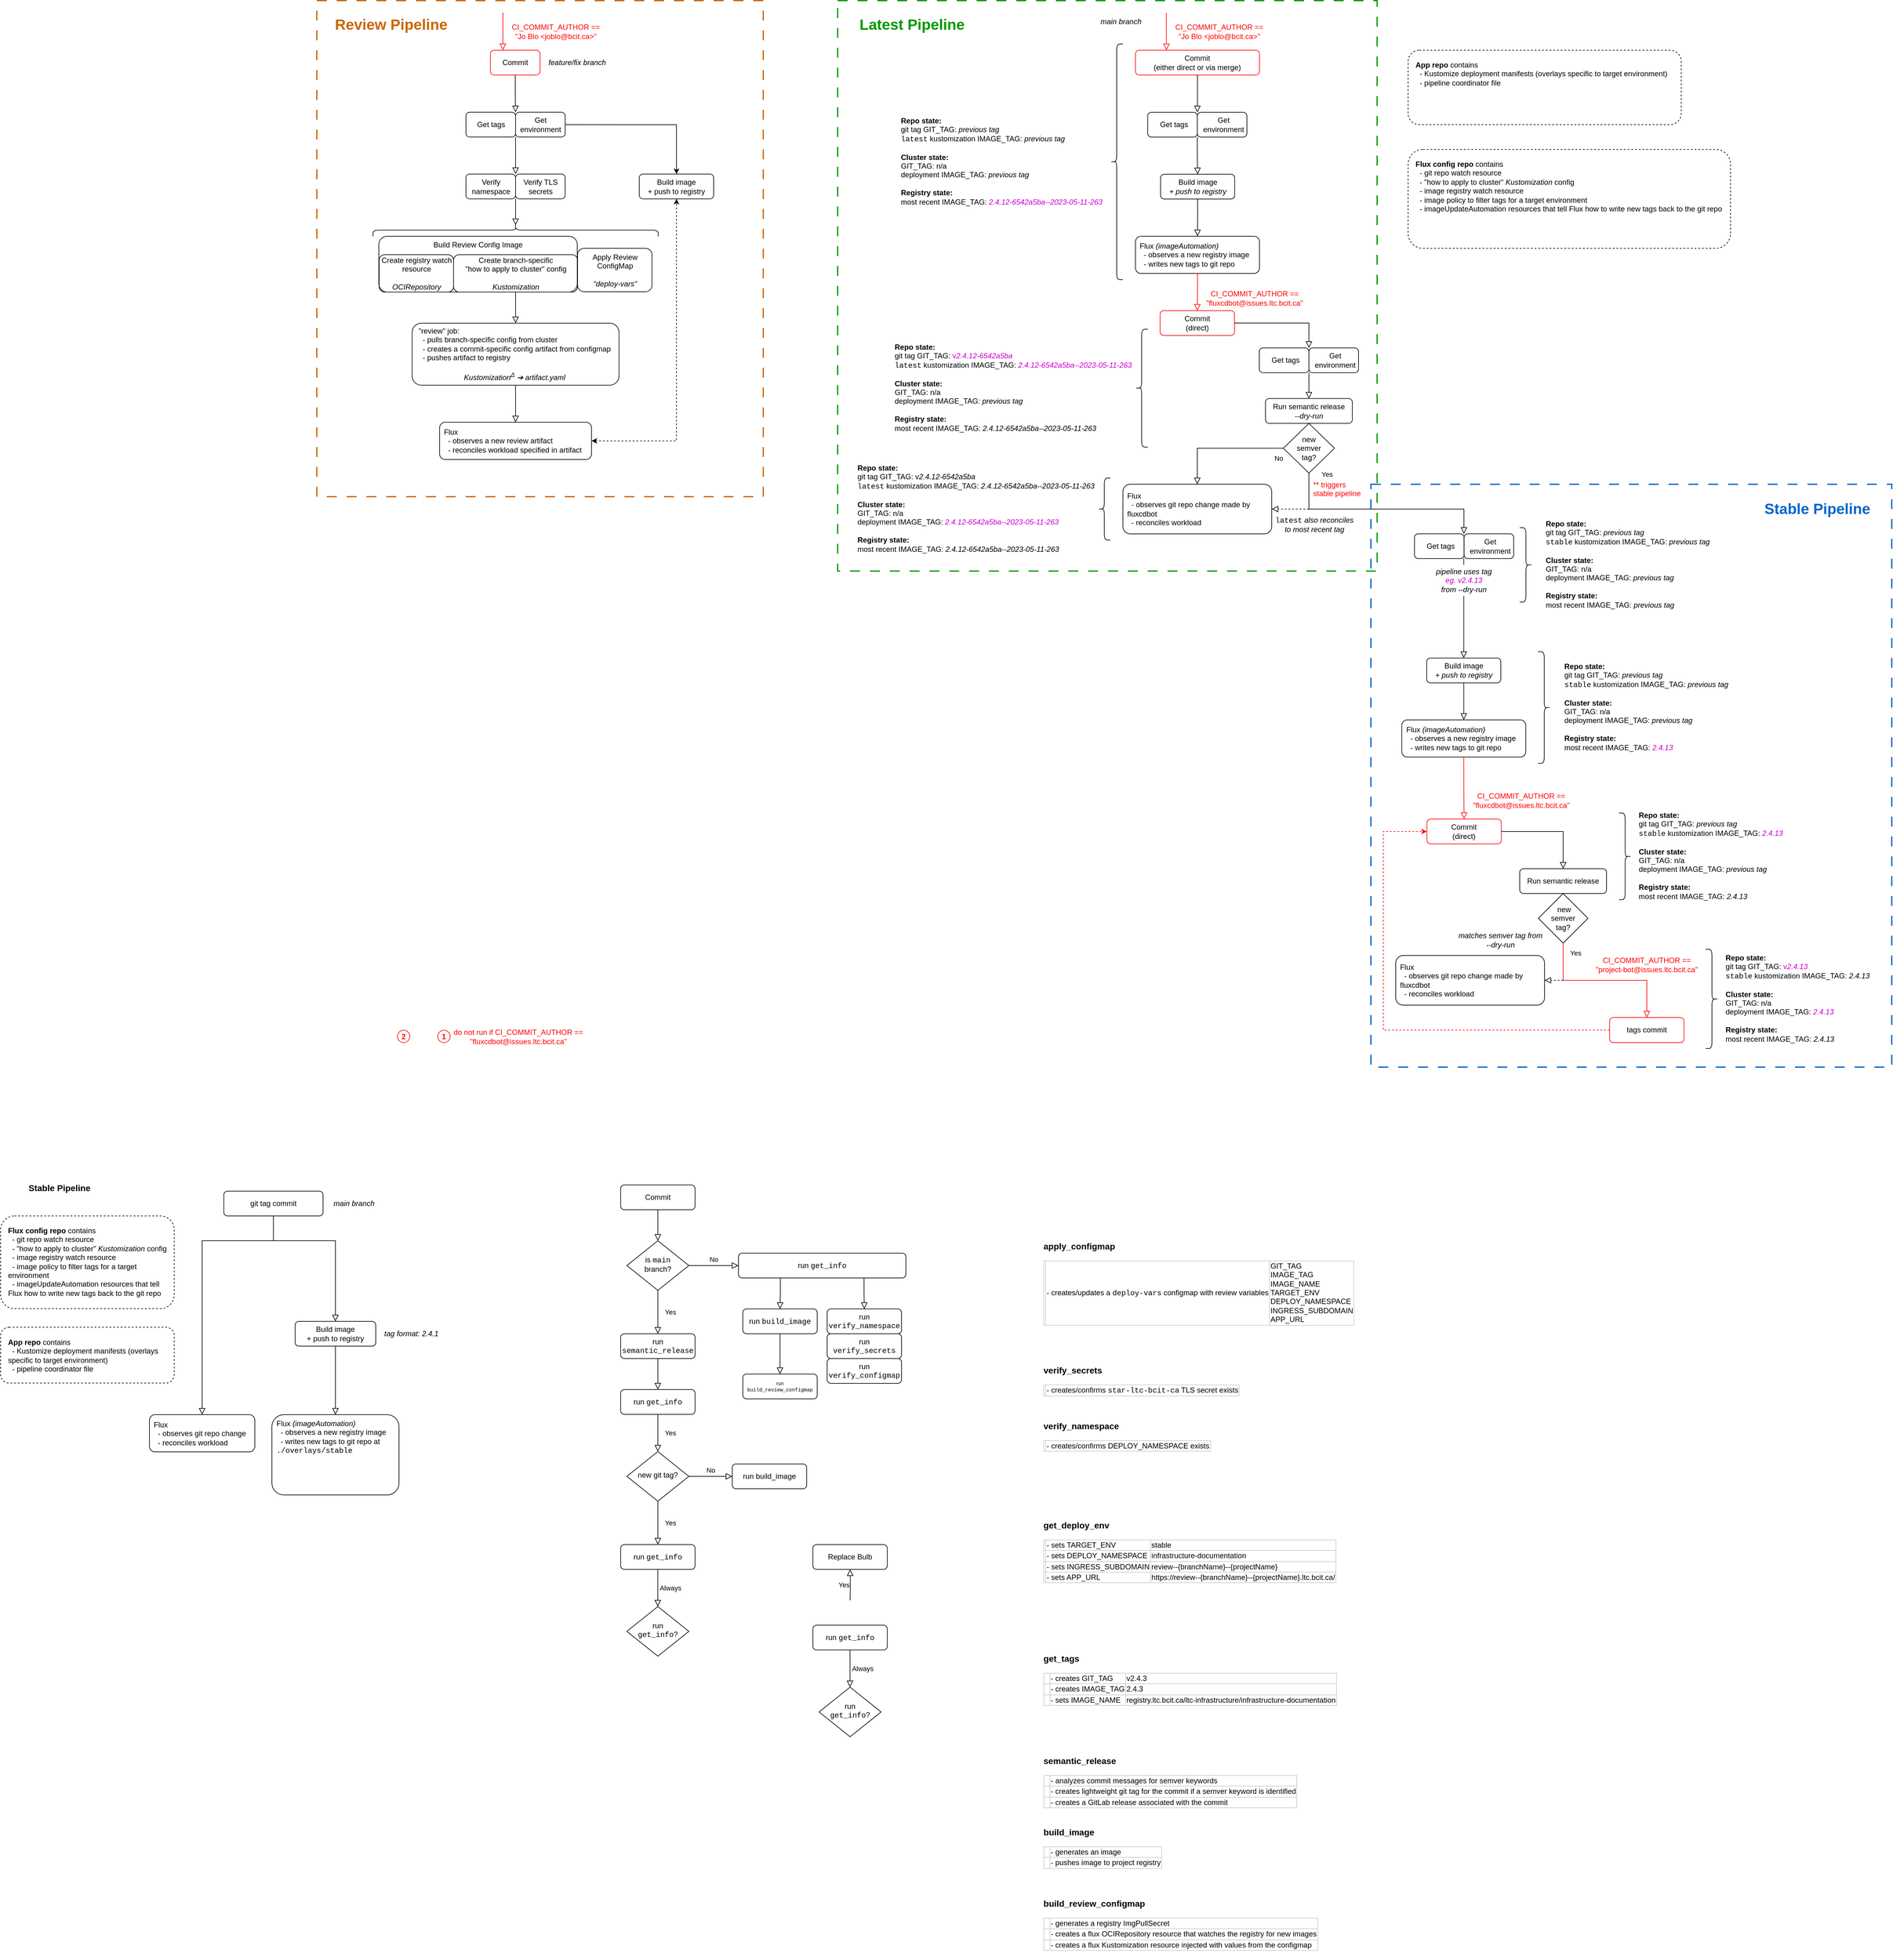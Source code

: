 <mxfile version="21.2.8" type="device">
  <diagram id="C5RBs43oDa-KdzZeNtuy" name="Page-1">
    <mxGraphModel dx="3121" dy="2280" grid="1" gridSize="10" guides="1" tooltips="1" connect="1" arrows="1" fold="1" page="1" pageScale="1" pageWidth="827" pageHeight="1169" math="0" shadow="0">
      <root>
        <mxCell id="WIyWlLk6GJQsqaUBKTNV-0" />
        <mxCell id="WIyWlLk6GJQsqaUBKTNV-1" parent="WIyWlLk6GJQsqaUBKTNV-0" />
        <mxCell id="J_il53s5iSnK6nftCSh8-16" value="" style="rounded=0;whiteSpace=wrap;html=1;fillColor=none;strokeColor=#CC6600;dashed=1;strokeWidth=2;dashPattern=8 8;fontColor=#CC6600;" vertex="1" parent="WIyWlLk6GJQsqaUBKTNV-1">
          <mxGeometry x="-480" y="-1160" width="720" height="800" as="geometry" />
        </mxCell>
        <mxCell id="J_il53s5iSnK6nftCSh8-21" value="Build Review Config Image" style="rounded=1;whiteSpace=wrap;html=1;fontSize=12;glass=0;strokeWidth=1;shadow=0;verticalAlign=top;" vertex="1" parent="WIyWlLk6GJQsqaUBKTNV-1">
          <mxGeometry x="-380" y="-780" width="320" height="90" as="geometry" />
        </mxCell>
        <mxCell id="xA1c-mV5jnr1yYVfnVHg-160" value="" style="rounded=0;whiteSpace=wrap;html=1;fillColor=none;strokeColor=#0066CC;dashed=1;strokeWidth=2;dashPattern=8 8;" parent="WIyWlLk6GJQsqaUBKTNV-1" vertex="1">
          <mxGeometry x="1220" y="-380" width="840" height="940" as="geometry" />
        </mxCell>
        <mxCell id="xA1c-mV5jnr1yYVfnVHg-159" value="" style="rounded=0;whiteSpace=wrap;html=1;fillColor=none;strokeColor=#009900;dashed=1;strokeWidth=2;dashPattern=8 8;" parent="WIyWlLk6GJQsqaUBKTNV-1" vertex="1">
          <mxGeometry x="360" y="-1160" width="870" height="920" as="geometry" />
        </mxCell>
        <mxCell id="WIyWlLk6GJQsqaUBKTNV-2" value="" style="rounded=0;html=1;jettySize=auto;orthogonalLoop=1;fontSize=11;endArrow=block;endFill=0;endSize=8;strokeWidth=1;shadow=0;labelBackgroundColor=none;edgeStyle=orthogonalEdgeStyle;" parent="WIyWlLk6GJQsqaUBKTNV-1" source="WIyWlLk6GJQsqaUBKTNV-3" target="WIyWlLk6GJQsqaUBKTNV-6" edge="1">
          <mxGeometry relative="1" as="geometry" />
        </mxCell>
        <mxCell id="WIyWlLk6GJQsqaUBKTNV-3" value="Commit" style="rounded=1;whiteSpace=wrap;html=1;fontSize=12;glass=0;strokeWidth=1;shadow=0;" parent="WIyWlLk6GJQsqaUBKTNV-1" vertex="1">
          <mxGeometry x="10" y="750" width="120" height="40" as="geometry" />
        </mxCell>
        <mxCell id="WIyWlLk6GJQsqaUBKTNV-4" value="Yes" style="rounded=0;html=1;jettySize=auto;orthogonalLoop=1;fontSize=11;endArrow=block;endFill=0;endSize=8;strokeWidth=1;shadow=0;labelBackgroundColor=none;edgeStyle=orthogonalEdgeStyle;entryX=0.5;entryY=0;entryDx=0;entryDy=0;" parent="WIyWlLk6GJQsqaUBKTNV-1" source="WIyWlLk6GJQsqaUBKTNV-6" target="xA1c-mV5jnr1yYVfnVHg-4" edge="1">
          <mxGeometry y="20" relative="1" as="geometry">
            <mxPoint as="offset" />
            <mxPoint x="70" y="990" as="targetPoint" />
          </mxGeometry>
        </mxCell>
        <mxCell id="WIyWlLk6GJQsqaUBKTNV-5" value="No" style="edgeStyle=orthogonalEdgeStyle;rounded=0;html=1;jettySize=auto;orthogonalLoop=1;fontSize=11;endArrow=block;endFill=0;endSize=8;strokeWidth=1;shadow=0;labelBackgroundColor=none;" parent="WIyWlLk6GJQsqaUBKTNV-1" source="WIyWlLk6GJQsqaUBKTNV-6" target="WIyWlLk6GJQsqaUBKTNV-7" edge="1">
          <mxGeometry y="10" relative="1" as="geometry">
            <mxPoint as="offset" />
          </mxGeometry>
        </mxCell>
        <mxCell id="WIyWlLk6GJQsqaUBKTNV-6" value="is &lt;font face=&quot;Courier New&quot;&gt;main&lt;br&gt;&lt;/font&gt;branch?" style="rhombus;whiteSpace=wrap;html=1;shadow=0;fontFamily=Helvetica;fontSize=12;align=center;strokeWidth=1;spacing=6;spacingTop=-4;" parent="WIyWlLk6GJQsqaUBKTNV-1" vertex="1">
          <mxGeometry x="20" y="840" width="100" height="80" as="geometry" />
        </mxCell>
        <mxCell id="WIyWlLk6GJQsqaUBKTNV-7" value="run &lt;font face=&quot;Courier New&quot;&gt;get_info&lt;/font&gt;" style="rounded=1;whiteSpace=wrap;html=1;fontSize=12;glass=0;strokeWidth=1;shadow=0;" parent="WIyWlLk6GJQsqaUBKTNV-1" vertex="1">
          <mxGeometry x="200" y="860" width="270" height="40" as="geometry" />
        </mxCell>
        <mxCell id="WIyWlLk6GJQsqaUBKTNV-8" value="Yes" style="rounded=0;html=1;jettySize=auto;orthogonalLoop=1;fontSize=11;endArrow=block;endFill=0;endSize=8;strokeWidth=1;shadow=0;labelBackgroundColor=none;edgeStyle=orthogonalEdgeStyle;entryX=0.5;entryY=0;entryDx=0;entryDy=0;" parent="WIyWlLk6GJQsqaUBKTNV-1" source="WIyWlLk6GJQsqaUBKTNV-10" target="WIyWlLk6GJQsqaUBKTNV-11" edge="1">
          <mxGeometry y="20" relative="1" as="geometry">
            <mxPoint as="offset" />
            <mxPoint x="70" y="1320" as="targetPoint" />
          </mxGeometry>
        </mxCell>
        <mxCell id="WIyWlLk6GJQsqaUBKTNV-9" value="Yes" style="edgeStyle=orthogonalEdgeStyle;rounded=0;html=1;jettySize=auto;orthogonalLoop=1;fontSize=11;endArrow=block;endFill=0;endSize=8;strokeWidth=1;shadow=0;labelBackgroundColor=none;" parent="WIyWlLk6GJQsqaUBKTNV-1" target="WIyWlLk6GJQsqaUBKTNV-12" edge="1">
          <mxGeometry y="10" relative="1" as="geometry">
            <mxPoint as="offset" />
            <mxPoint x="380" y="1420" as="sourcePoint" />
          </mxGeometry>
        </mxCell>
        <mxCell id="WIyWlLk6GJQsqaUBKTNV-10" value="new git tag?" style="rhombus;whiteSpace=wrap;html=1;shadow=0;fontFamily=Helvetica;fontSize=12;align=center;strokeWidth=1;spacing=6;spacingTop=-4;" parent="WIyWlLk6GJQsqaUBKTNV-1" vertex="1">
          <mxGeometry x="20" y="1180" width="100" height="80" as="geometry" />
        </mxCell>
        <mxCell id="WIyWlLk6GJQsqaUBKTNV-11" value="run &lt;font face=&quot;Courier New&quot;&gt;get_info&lt;/font&gt;" style="rounded=1;whiteSpace=wrap;html=1;fontSize=12;glass=0;strokeWidth=1;shadow=0;" parent="WIyWlLk6GJQsqaUBKTNV-1" vertex="1">
          <mxGeometry x="10" y="1330" width="120" height="40" as="geometry" />
        </mxCell>
        <mxCell id="WIyWlLk6GJQsqaUBKTNV-12" value="Replace Bulb" style="rounded=1;whiteSpace=wrap;html=1;fontSize=12;glass=0;strokeWidth=1;shadow=0;" parent="WIyWlLk6GJQsqaUBKTNV-1" vertex="1">
          <mxGeometry x="320" y="1330" width="120" height="40" as="geometry" />
        </mxCell>
        <mxCell id="xA1c-mV5jnr1yYVfnVHg-2" value="run&lt;br&gt;&lt;font face=&quot;Courier New&quot;&gt;get_info&lt;/font&gt;?" style="rhombus;whiteSpace=wrap;html=1;shadow=0;fontFamily=Helvetica;fontSize=12;align=center;strokeWidth=1;spacing=6;spacingTop=-4;" parent="WIyWlLk6GJQsqaUBKTNV-1" vertex="1">
          <mxGeometry x="20" y="1430" width="100" height="80" as="geometry" />
        </mxCell>
        <mxCell id="xA1c-mV5jnr1yYVfnVHg-3" value="Always" style="rounded=0;html=1;jettySize=auto;orthogonalLoop=1;fontSize=11;endArrow=block;endFill=0;endSize=8;strokeWidth=1;shadow=0;labelBackgroundColor=none;edgeStyle=orthogonalEdgeStyle;" parent="WIyWlLk6GJQsqaUBKTNV-1" edge="1">
          <mxGeometry y="20" relative="1" as="geometry">
            <mxPoint as="offset" />
            <mxPoint x="69.87" y="1370" as="sourcePoint" />
            <mxPoint x="69.87" y="1430" as="targetPoint" />
            <Array as="points">
              <mxPoint x="69.87" y="1420" />
              <mxPoint x="69.87" y="1420" />
            </Array>
          </mxGeometry>
        </mxCell>
        <mxCell id="xA1c-mV5jnr1yYVfnVHg-4" value="run &lt;font face=&quot;Courier New&quot;&gt;semantic_release&lt;/font&gt;" style="rounded=1;whiteSpace=wrap;html=1;fontSize=12;glass=0;strokeWidth=1;shadow=0;" parent="WIyWlLk6GJQsqaUBKTNV-1" vertex="1">
          <mxGeometry x="10" y="990" width="120" height="40" as="geometry" />
        </mxCell>
        <mxCell id="xA1c-mV5jnr1yYVfnVHg-5" value="run &lt;font face=&quot;Courier New&quot;&gt;get_info&lt;/font&gt;" style="rounded=1;whiteSpace=wrap;html=1;fontSize=12;glass=0;strokeWidth=1;shadow=0;" parent="WIyWlLk6GJQsqaUBKTNV-1" vertex="1">
          <mxGeometry x="10" y="1080" width="120" height="40" as="geometry" />
        </mxCell>
        <mxCell id="xA1c-mV5jnr1yYVfnVHg-6" value="" style="rounded=0;html=1;jettySize=auto;orthogonalLoop=1;fontSize=11;endArrow=block;endFill=0;endSize=8;strokeWidth=1;shadow=0;labelBackgroundColor=none;edgeStyle=orthogonalEdgeStyle;exitX=0.5;exitY=1;exitDx=0;exitDy=0;entryX=0.5;entryY=0;entryDx=0;entryDy=0;" parent="WIyWlLk6GJQsqaUBKTNV-1" source="xA1c-mV5jnr1yYVfnVHg-4" target="xA1c-mV5jnr1yYVfnVHg-5" edge="1">
          <mxGeometry y="20" relative="1" as="geometry">
            <mxPoint as="offset" />
            <mxPoint x="69.81" y="1020" as="sourcePoint" />
            <mxPoint x="69.81" y="1080" as="targetPoint" />
          </mxGeometry>
        </mxCell>
        <mxCell id="xA1c-mV5jnr1yYVfnVHg-8" value="&lt;h3&gt;get_tags&lt;/h3&gt;&lt;table style=&quot;border: 1px solid rgb(204, 204, 204); border-collapse: collapse;&quot; border=&quot;1&quot;&gt;&lt;tbody&gt;&lt;tr&gt;&lt;td&gt;&amp;nbsp;&amp;nbsp;&lt;/td&gt;&lt;td style=&quot;&quot;&gt;- creates GIT_TAG&lt;/td&gt;&lt;td&gt;v2.4.3&lt;/td&gt;&lt;/tr&gt;&lt;tr&gt;&lt;td&gt;&lt;br&gt;&lt;/td&gt;&lt;td style=&quot;&quot;&gt;- creates IMAGE_TAG&lt;/td&gt;&lt;td&gt;2.4.3&lt;/td&gt;&lt;/tr&gt;&lt;tr&gt;&lt;td&gt;&lt;br&gt;&lt;/td&gt;&lt;td&gt;- sets IMAGE_NAME&lt;/td&gt;&lt;td&gt;registry.ltc.bcit.ca/ltc-infrastructure/infrastructure-documentation&lt;/td&gt;&lt;/tr&gt;&lt;/tbody&gt;&lt;/table&gt;" style="text;html=1;strokeColor=none;fillColor=none;align=left;verticalAlign=top;whiteSpace=wrap;rounded=0;" parent="WIyWlLk6GJQsqaUBKTNV-1" vertex="1">
          <mxGeometry x="689.75" y="1485" width="540" height="165" as="geometry" />
        </mxCell>
        <mxCell id="xA1c-mV5jnr1yYVfnVHg-9" value="&lt;h3&gt;semantic_release&lt;/h3&gt;&lt;h3&gt;&lt;table style=&quot;background-color: initial; font-size: 12px; font-weight: normal; border: 1px solid rgb(204, 204, 204); border-collapse: collapse;&quot; border=&quot;1&quot;&gt;&lt;tbody&gt;&lt;tr&gt;&lt;td&gt;&amp;nbsp;&amp;nbsp;&lt;/td&gt;&lt;td&gt;- analyzes commit messages for semver keywords&lt;/td&gt;&lt;/tr&gt;&lt;tr&gt;&lt;td&gt;&lt;br&gt;&lt;/td&gt;&lt;td&gt;- creates lightweight git tag for the commit if a semver keyword is identified&lt;/td&gt;&lt;/tr&gt;&lt;tr&gt;&lt;td&gt;&lt;br&gt;&lt;/td&gt;&lt;td&gt;- creates a GitLab release associated with the commit&lt;/td&gt;&lt;/tr&gt;&lt;/tbody&gt;&lt;/table&gt;&lt;/h3&gt;" style="text;html=1;strokeColor=none;fillColor=none;align=left;verticalAlign=top;whiteSpace=wrap;rounded=0;" parent="WIyWlLk6GJQsqaUBKTNV-1" vertex="1">
          <mxGeometry x="689.75" y="1650" width="540" height="115" as="geometry" />
        </mxCell>
        <mxCell id="xA1c-mV5jnr1yYVfnVHg-10" value="Yes" style="rounded=0;html=1;jettySize=auto;orthogonalLoop=1;fontSize=11;endArrow=block;endFill=0;endSize=8;strokeWidth=1;shadow=0;labelBackgroundColor=none;edgeStyle=orthogonalEdgeStyle;exitX=0.5;exitY=1;exitDx=0;exitDy=0;entryX=0.5;entryY=0;entryDx=0;entryDy=0;" parent="WIyWlLk6GJQsqaUBKTNV-1" source="xA1c-mV5jnr1yYVfnVHg-5" target="WIyWlLk6GJQsqaUBKTNV-10" edge="1">
          <mxGeometry y="20" relative="1" as="geometry">
            <mxPoint as="offset" />
            <mxPoint x="69.78" y="1140" as="sourcePoint" />
            <mxPoint x="69.78" y="1200" as="targetPoint" />
          </mxGeometry>
        </mxCell>
        <mxCell id="xA1c-mV5jnr1yYVfnVHg-11" value="run &lt;font face=&quot;Courier New&quot;&gt;get_info&lt;/font&gt;" style="rounded=1;whiteSpace=wrap;html=1;fontSize=12;glass=0;strokeWidth=1;shadow=0;" parent="WIyWlLk6GJQsqaUBKTNV-1" vertex="1">
          <mxGeometry x="320" y="1460" width="120" height="40" as="geometry" />
        </mxCell>
        <mxCell id="xA1c-mV5jnr1yYVfnVHg-12" value="run&lt;br&gt;&lt;font face=&quot;Courier New&quot;&gt;get_info&lt;/font&gt;?" style="rhombus;whiteSpace=wrap;html=1;shadow=0;fontFamily=Helvetica;fontSize=12;align=center;strokeWidth=1;spacing=6;spacingTop=-4;" parent="WIyWlLk6GJQsqaUBKTNV-1" vertex="1">
          <mxGeometry x="330" y="1560" width="100" height="80" as="geometry" />
        </mxCell>
        <mxCell id="xA1c-mV5jnr1yYVfnVHg-13" value="Always" style="rounded=0;html=1;jettySize=auto;orthogonalLoop=1;fontSize=11;endArrow=block;endFill=0;endSize=8;strokeWidth=1;shadow=0;labelBackgroundColor=none;edgeStyle=orthogonalEdgeStyle;" parent="WIyWlLk6GJQsqaUBKTNV-1" edge="1">
          <mxGeometry y="20" relative="1" as="geometry">
            <mxPoint as="offset" />
            <mxPoint x="379.87" y="1500" as="sourcePoint" />
            <mxPoint x="379.87" y="1560" as="targetPoint" />
            <Array as="points">
              <mxPoint x="379.87" y="1550" />
              <mxPoint x="379.87" y="1550" />
            </Array>
          </mxGeometry>
        </mxCell>
        <mxCell id="xA1c-mV5jnr1yYVfnVHg-14" value="No" style="edgeStyle=orthogonalEdgeStyle;rounded=0;html=1;jettySize=auto;orthogonalLoop=1;fontSize=11;endArrow=block;endFill=0;endSize=8;strokeWidth=1;shadow=0;labelBackgroundColor=none;exitX=1;exitY=0.5;exitDx=0;exitDy=0;entryX=0;entryY=0.5;entryDx=0;entryDy=0;" parent="WIyWlLk6GJQsqaUBKTNV-1" source="WIyWlLk6GJQsqaUBKTNV-10" target="xA1c-mV5jnr1yYVfnVHg-15" edge="1">
          <mxGeometry y="10" relative="1" as="geometry">
            <mxPoint as="offset" />
            <mxPoint x="130" y="1219.78" as="sourcePoint" />
            <mxPoint x="180" y="1219.78" as="targetPoint" />
          </mxGeometry>
        </mxCell>
        <mxCell id="xA1c-mV5jnr1yYVfnVHg-15" value="run build_image" style="rounded=1;whiteSpace=wrap;html=1;fontSize=12;glass=0;strokeWidth=1;shadow=0;" parent="WIyWlLk6GJQsqaUBKTNV-1" vertex="1">
          <mxGeometry x="190" y="1200" width="120" height="40" as="geometry" />
        </mxCell>
        <mxCell id="xA1c-mV5jnr1yYVfnVHg-16" value="" style="edgeStyle=orthogonalEdgeStyle;rounded=0;html=1;jettySize=auto;orthogonalLoop=1;fontSize=11;endArrow=block;endFill=0;endSize=8;strokeWidth=1;shadow=0;labelBackgroundColor=none;exitX=0.25;exitY=1;exitDx=0;exitDy=0;entryX=0.5;entryY=0;entryDx=0;entryDy=0;" parent="WIyWlLk6GJQsqaUBKTNV-1" source="WIyWlLk6GJQsqaUBKTNV-7" target="xA1c-mV5jnr1yYVfnVHg-17" edge="1">
          <mxGeometry y="10" relative="1" as="geometry">
            <mxPoint as="offset" />
            <mxPoint x="324" y="880" as="sourcePoint" />
            <mxPoint x="384" y="879.78" as="targetPoint" />
          </mxGeometry>
        </mxCell>
        <mxCell id="xA1c-mV5jnr1yYVfnVHg-17" value="run &lt;font face=&quot;Courier New&quot;&gt;build_image&lt;/font&gt;" style="rounded=1;whiteSpace=wrap;html=1;fontSize=12;glass=0;strokeWidth=1;shadow=0;" parent="WIyWlLk6GJQsqaUBKTNV-1" vertex="1">
          <mxGeometry x="207" y="950" width="120" height="40" as="geometry" />
        </mxCell>
        <mxCell id="xA1c-mV5jnr1yYVfnVHg-18" value="&lt;h3&gt;build_image&lt;/h3&gt;&lt;h3&gt;&lt;table style=&quot;background-color: initial; font-size: 12px; font-weight: normal; border: 1px solid rgb(204, 204, 204); border-collapse: collapse;&quot; border=&quot;1&quot;&gt;&lt;tbody&gt;&lt;tr&gt;&lt;td&gt;&amp;nbsp;&amp;nbsp;&lt;/td&gt;&lt;td&gt;- generates an image&lt;/td&gt;&lt;/tr&gt;&lt;tr&gt;&lt;td&gt;&lt;br&gt;&lt;/td&gt;&lt;td&gt;- pushes image to project registry&lt;/td&gt;&lt;/tr&gt;&lt;/tbody&gt;&lt;/table&gt;&lt;/h3&gt;" style="text;html=1;strokeColor=none;fillColor=none;align=left;verticalAlign=top;whiteSpace=wrap;rounded=0;" parent="WIyWlLk6GJQsqaUBKTNV-1" vertex="1">
          <mxGeometry x="689.75" y="1765" width="540" height="100" as="geometry" />
        </mxCell>
        <mxCell id="xA1c-mV5jnr1yYVfnVHg-19" value="" style="edgeStyle=orthogonalEdgeStyle;rounded=0;html=1;jettySize=auto;orthogonalLoop=1;fontSize=11;endArrow=block;endFill=0;endSize=8;strokeWidth=1;shadow=0;labelBackgroundColor=none;exitX=0.75;exitY=1;exitDx=0;exitDy=0;entryX=0.5;entryY=0;entryDx=0;entryDy=0;" parent="WIyWlLk6GJQsqaUBKTNV-1" source="WIyWlLk6GJQsqaUBKTNV-7" target="xA1c-mV5jnr1yYVfnVHg-20" edge="1">
          <mxGeometry y="10" relative="1" as="geometry">
            <mxPoint as="offset" />
            <mxPoint x="410" y="910" as="sourcePoint" />
            <mxPoint x="530" y="899.78" as="targetPoint" />
          </mxGeometry>
        </mxCell>
        <mxCell id="xA1c-mV5jnr1yYVfnVHg-20" value="run &lt;font face=&quot;Courier New&quot;&gt;verify_namespace&lt;/font&gt;" style="rounded=1;whiteSpace=wrap;html=1;fontSize=12;glass=0;strokeWidth=1;shadow=0;" parent="WIyWlLk6GJQsqaUBKTNV-1" vertex="1">
          <mxGeometry x="343" y="950" width="120" height="40" as="geometry" />
        </mxCell>
        <mxCell id="xA1c-mV5jnr1yYVfnVHg-21" value="run &lt;font face=&quot;Courier New&quot;&gt;verify_secrets&lt;/font&gt;" style="rounded=1;whiteSpace=wrap;html=1;fontSize=12;glass=0;strokeWidth=1;shadow=0;" parent="WIyWlLk6GJQsqaUBKTNV-1" vertex="1">
          <mxGeometry x="343" y="990" width="120" height="40" as="geometry" />
        </mxCell>
        <mxCell id="xA1c-mV5jnr1yYVfnVHg-22" value="run &lt;font face=&quot;Courier New&quot;&gt;verify_configmap&lt;/font&gt;" style="rounded=1;whiteSpace=wrap;html=1;fontSize=12;glass=0;strokeWidth=1;shadow=0;" parent="WIyWlLk6GJQsqaUBKTNV-1" vertex="1">
          <mxGeometry x="343" y="1030" width="120" height="40" as="geometry" />
        </mxCell>
        <mxCell id="xA1c-mV5jnr1yYVfnVHg-23" value="" style="edgeStyle=orthogonalEdgeStyle;rounded=0;html=1;jettySize=auto;orthogonalLoop=1;fontSize=11;endArrow=block;endFill=0;endSize=8;strokeWidth=1;shadow=0;labelBackgroundColor=none;exitX=0.5;exitY=1;exitDx=0;exitDy=0;entryX=0.5;entryY=0;entryDx=0;entryDy=0;" parent="WIyWlLk6GJQsqaUBKTNV-1" source="xA1c-mV5jnr1yYVfnVHg-17" target="xA1c-mV5jnr1yYVfnVHg-24" edge="1">
          <mxGeometry y="10" relative="1" as="geometry">
            <mxPoint as="offset" />
            <mxPoint x="268" y="1005" as="sourcePoint" />
            <mxPoint x="384" y="984.78" as="targetPoint" />
          </mxGeometry>
        </mxCell>
        <mxCell id="xA1c-mV5jnr1yYVfnVHg-24" value="&lt;font style=&quot;font-size: 8px;&quot;&gt;run &lt;font style=&quot;font-size: 8px;&quot; face=&quot;Courier New&quot;&gt;build_review_configmap&lt;/font&gt;&lt;/font&gt;" style="rounded=1;whiteSpace=wrap;html=1;fontSize=8;glass=0;strokeWidth=1;shadow=0;" parent="WIyWlLk6GJQsqaUBKTNV-1" vertex="1">
          <mxGeometry x="207" y="1055" width="120" height="40" as="geometry" />
        </mxCell>
        <mxCell id="xA1c-mV5jnr1yYVfnVHg-25" value="&lt;h3&gt;build_review_configmap&lt;/h3&gt;&lt;h3&gt;&lt;table style=&quot;background-color: initial; font-size: 12px; font-weight: normal; border: 1px solid rgb(204, 204, 204); border-collapse: collapse;&quot; border=&quot;1&quot;&gt;&lt;tbody&gt;&lt;tr&gt;&lt;td&gt;&amp;nbsp;&amp;nbsp;&lt;/td&gt;&lt;td&gt;- generates a registry ImgPullSecret&lt;/td&gt;&lt;/tr&gt;&lt;tr&gt;&lt;td&gt;&lt;br&gt;&lt;/td&gt;&lt;td&gt;- creates a flux OCIRepository resource that watches the registry for new images&lt;/td&gt;&lt;/tr&gt;&lt;tr&gt;&lt;td&gt;&lt;br&gt;&lt;/td&gt;&lt;td&gt;- creates a flux Kustomization resource injected with values from the configmap&lt;/td&gt;&lt;/tr&gt;&lt;/tbody&gt;&lt;/table&gt;&lt;/h3&gt;" style="text;html=1;strokeColor=none;fillColor=none;align=left;verticalAlign=top;whiteSpace=wrap;rounded=0;" parent="WIyWlLk6GJQsqaUBKTNV-1" vertex="1">
          <mxGeometry x="689.75" y="1880" width="540" height="100" as="geometry" />
        </mxCell>
        <mxCell id="xA1c-mV5jnr1yYVfnVHg-26" value="&lt;h3&gt;get_deploy_env&lt;/h3&gt;&lt;table style=&quot;border: 1px solid rgb(204, 204, 204); border-collapse: collapse;&quot; border=&quot;1&quot;&gt;&lt;tbody&gt;&lt;tr&gt;&lt;td&gt;&lt;br&gt;&lt;/td&gt;&lt;td&gt;- sets TARGET_ENV&lt;/td&gt;&lt;td&gt;stable&lt;/td&gt;&lt;/tr&gt;&lt;tr&gt;&lt;td&gt;&lt;br&gt;&lt;/td&gt;&lt;td&gt;- sets DEPLOY_NAMESPACE&lt;/td&gt;&lt;td&gt;infrastructure-documentation&lt;/td&gt;&lt;/tr&gt;&lt;tr&gt;&lt;td&gt;&lt;br&gt;&lt;/td&gt;&lt;td&gt;- sets INGRESS_SUBDOMAIN&lt;/td&gt;&lt;td&gt;review--{branchName}--{projectName}&lt;br&gt;&lt;/td&gt;&lt;/tr&gt;&lt;tr&gt;&lt;td&gt;&lt;br&gt;&lt;/td&gt;&lt;td&gt;- sets APP_URL&lt;/td&gt;&lt;td&gt;https://review--{branchName}--{projectName}.ltc.bcit.ca/&lt;br&gt;&lt;/td&gt;&lt;/tr&gt;&lt;/tbody&gt;&lt;/table&gt;" style="text;html=1;strokeColor=none;fillColor=none;align=left;verticalAlign=top;whiteSpace=wrap;rounded=0;" parent="WIyWlLk6GJQsqaUBKTNV-1" vertex="1">
          <mxGeometry x="689.75" y="1270" width="540" height="165" as="geometry" />
        </mxCell>
        <mxCell id="xA1c-mV5jnr1yYVfnVHg-27" value="&lt;h3&gt;verify_namespace&lt;/h3&gt;&lt;table style=&quot;border: 1px solid rgb(204, 204, 204); border-collapse: collapse;&quot; border=&quot;1&quot;&gt;&lt;tbody&gt;&lt;tr&gt;&lt;td&gt;&lt;br&gt;&lt;/td&gt;&lt;td&gt;- creates/confirms DEPLOY_NAMESPACE exists&lt;/td&gt;&lt;/tr&gt;&lt;/tbody&gt;&lt;/table&gt;" style="text;html=1;strokeColor=none;fillColor=none;align=left;verticalAlign=top;whiteSpace=wrap;rounded=0;" parent="WIyWlLk6GJQsqaUBKTNV-1" vertex="1">
          <mxGeometry x="689.75" y="1110" width="540" height="110" as="geometry" />
        </mxCell>
        <mxCell id="xA1c-mV5jnr1yYVfnVHg-28" value="&lt;h3&gt;verify_secrets&lt;/h3&gt;&lt;table style=&quot;border: 1px solid rgb(204, 204, 204); border-collapse: collapse;&quot; border=&quot;1&quot;&gt;&lt;tbody&gt;&lt;tr&gt;&lt;td&gt;&lt;br&gt;&lt;/td&gt;&lt;td&gt;- creates/confirms &lt;font face=&quot;Courier New&quot;&gt;star-ltc-bcit-ca&lt;/font&gt; TLS secret exists&lt;/td&gt;&lt;/tr&gt;&lt;/tbody&gt;&lt;/table&gt;" style="text;html=1;strokeColor=none;fillColor=none;align=left;verticalAlign=top;whiteSpace=wrap;rounded=0;" parent="WIyWlLk6GJQsqaUBKTNV-1" vertex="1">
          <mxGeometry x="689.75" y="1020" width="540" height="90" as="geometry" />
        </mxCell>
        <mxCell id="xA1c-mV5jnr1yYVfnVHg-29" value="&lt;h3&gt;apply_configmap&lt;/h3&gt;&lt;table style=&quot;border: 1px solid rgb(204, 204, 204); border-collapse: collapse;&quot; border=&quot;1&quot;&gt;&lt;tbody&gt;&lt;tr&gt;&lt;td&gt;&lt;br&gt;&lt;/td&gt;&lt;td&gt;- creates/updates a &lt;font face=&quot;Courier New&quot;&gt;deploy-vars&lt;/font&gt; configmap with review variables&lt;/td&gt;&lt;td&gt;GIT_TAG&lt;br&gt;IMAGE_TAG&lt;br&gt;IMAGE_NAME&lt;br&gt;TARGET_ENV&lt;br&gt;DEPLOY_NAMESPACE&lt;br&gt;INGRESS_SUBDOMAIN&lt;br&gt;APP_URL&lt;/td&gt;&lt;/tr&gt;&lt;/tbody&gt;&lt;/table&gt;" style="text;html=1;strokeColor=none;fillColor=none;align=left;verticalAlign=top;whiteSpace=wrap;rounded=0;" parent="WIyWlLk6GJQsqaUBKTNV-1" vertex="1">
          <mxGeometry x="689.75" y="820" width="549" height="180" as="geometry" />
        </mxCell>
        <mxCell id="xA1c-mV5jnr1yYVfnVHg-33" value="Create registry watch resource&lt;br&gt;&lt;br&gt;&lt;i&gt;OCIRepository&lt;/i&gt;" style="rounded=1;whiteSpace=wrap;html=1;fontSize=12;glass=0;strokeWidth=1;shadow=0;fillColor=none;" parent="WIyWlLk6GJQsqaUBKTNV-1" vertex="1">
          <mxGeometry x="-379.5" y="-750.31" width="120" height="60.31" as="geometry" />
        </mxCell>
        <mxCell id="xA1c-mV5jnr1yYVfnVHg-35" value="Create branch-specific&lt;br&gt;&quot;how to apply to cluster&quot; config&lt;br&gt;&lt;br&gt;&lt;i&gt;Kustomization&lt;/i&gt;" style="rounded=1;whiteSpace=wrap;html=1;fontSize=12;glass=0;strokeWidth=1;shadow=0;fillColor=none;" parent="WIyWlLk6GJQsqaUBKTNV-1" vertex="1">
          <mxGeometry x="-259.5" y="-750.31" width="200" height="60.31" as="geometry" />
        </mxCell>
        <mxCell id="xA1c-mV5jnr1yYVfnVHg-52" style="edgeStyle=orthogonalEdgeStyle;rounded=0;orthogonalLoop=1;jettySize=auto;html=1;exitX=1;exitY=0.5;exitDx=0;exitDy=0;entryX=0.5;entryY=1;entryDx=0;entryDy=0;startArrow=classic;startFill=1;dashed=1;" parent="WIyWlLk6GJQsqaUBKTNV-1" source="xA1c-mV5jnr1yYVfnVHg-37" target="xA1c-mV5jnr1yYVfnVHg-46" edge="1">
          <mxGeometry relative="1" as="geometry" />
        </mxCell>
        <mxCell id="xA1c-mV5jnr1yYVfnVHg-37" value="Flux&lt;br&gt;&lt;div style=&quot;&quot;&gt;&lt;span style=&quot;background-color: initial;&quot;&gt;&amp;nbsp; - observes a new review artifact&lt;/span&gt;&lt;/div&gt;&lt;div style=&quot;&quot;&gt;&lt;span style=&quot;background-color: initial;&quot;&gt;&amp;nbsp; - reconciles workload specified in artifact&lt;/span&gt;&lt;/div&gt;" style="rounded=1;whiteSpace=wrap;html=1;fontSize=12;glass=0;strokeWidth=1;shadow=0;align=left;spacingLeft=5;" parent="WIyWlLk6GJQsqaUBKTNV-1" vertex="1">
          <mxGeometry x="-281.99" y="-479.94" width="245" height="60" as="geometry" />
        </mxCell>
        <mxCell id="xA1c-mV5jnr1yYVfnVHg-39" value="&quot;review&quot; job:&lt;br&gt;&amp;nbsp; - pulls branch-specific config from cluster&lt;br&gt;&amp;nbsp; - creates a commit-specific config artifact from configmap&lt;br&gt;&amp;nbsp; - pushes artifact to registry&lt;br style=&quot;font-size: 11px;&quot;&gt;&lt;font style=&quot;font-size: 12px;&quot;&gt;&lt;br style=&quot;&quot;&gt;&lt;/font&gt;&lt;div style=&quot;text-align: center;&quot;&gt;&lt;i style=&quot;background-color: initial;&quot;&gt;Kustomization&lt;sup style=&quot;border-color: var(--border-color);&quot;&gt;Δ&lt;/sup&gt;&amp;nbsp;➔&amp;nbsp;artifact.yaml&lt;/i&gt;&lt;/div&gt;" style="rounded=1;whiteSpace=wrap;html=1;fontSize=12;glass=0;strokeWidth=1;shadow=0;align=left;spacingLeft=5;spacingRight=5;spacing=5;" parent="WIyWlLk6GJQsqaUBKTNV-1" vertex="1">
          <mxGeometry x="-326.37" y="-639.81" width="333.75" height="100" as="geometry" />
        </mxCell>
        <mxCell id="xA1c-mV5jnr1yYVfnVHg-40" value="" style="rounded=0;html=1;jettySize=auto;orthogonalLoop=1;fontSize=11;endArrow=block;endFill=0;endSize=8;strokeWidth=1;shadow=0;labelBackgroundColor=none;edgeStyle=orthogonalEdgeStyle;exitX=0.5;exitY=1;exitDx=0;exitDy=0;entryX=0.5;entryY=0;entryDx=0;entryDy=0;" parent="WIyWlLk6GJQsqaUBKTNV-1" source="xA1c-mV5jnr1yYVfnVHg-39" target="xA1c-mV5jnr1yYVfnVHg-37" edge="1">
          <mxGeometry relative="1" as="geometry">
            <mxPoint x="-156.5" y="-389.81" as="targetPoint" />
            <mxPoint x="-156.71" y="-399.81" as="sourcePoint" />
          </mxGeometry>
        </mxCell>
        <mxCell id="xA1c-mV5jnr1yYVfnVHg-42" value="" style="rounded=0;html=1;jettySize=auto;orthogonalLoop=1;fontSize=11;endArrow=block;endFill=0;endSize=8;strokeWidth=1;shadow=0;labelBackgroundColor=none;edgeStyle=orthogonalEdgeStyle;entryX=0;entryY=0;entryDx=0;entryDy=0;exitX=0.5;exitY=1;exitDx=0;exitDy=0;" parent="WIyWlLk6GJQsqaUBKTNV-1" source="J_il53s5iSnK6nftCSh8-11" target="J_il53s5iSnK6nftCSh8-10" edge="1">
          <mxGeometry relative="1" as="geometry">
            <mxPoint x="-156.5" y="-950.06" as="targetPoint" />
            <mxPoint x="-156.5" y="-970.06" as="sourcePoint" />
          </mxGeometry>
        </mxCell>
        <mxCell id="xA1c-mV5jnr1yYVfnVHg-30" value="Verify namespace" style="rounded=1;whiteSpace=wrap;html=1;fontSize=12;glass=0;strokeWidth=1;shadow=0;" parent="WIyWlLk6GJQsqaUBKTNV-1" vertex="1">
          <mxGeometry x="-239.5" y="-880.31" width="80" height="40" as="geometry" />
        </mxCell>
        <mxCell id="xA1c-mV5jnr1yYVfnVHg-46" value="Build image &lt;br&gt;+ push to registry" style="rounded=1;whiteSpace=wrap;html=1;fontSize=12;glass=0;strokeWidth=1;shadow=0;" parent="WIyWlLk6GJQsqaUBKTNV-1" vertex="1">
          <mxGeometry x="40" y="-880.31" width="120" height="40" as="geometry" />
        </mxCell>
        <mxCell id="xA1c-mV5jnr1yYVfnVHg-49" style="edgeStyle=orthogonalEdgeStyle;rounded=0;orthogonalLoop=1;jettySize=auto;html=1;exitX=1;exitY=0.5;exitDx=0;exitDy=0;entryX=0.5;entryY=0;entryDx=0;entryDy=0;" parent="WIyWlLk6GJQsqaUBKTNV-1" source="J_il53s5iSnK6nftCSh8-10" target="xA1c-mV5jnr1yYVfnVHg-46" edge="1">
          <mxGeometry relative="1" as="geometry">
            <mxPoint x="-82.75" y="-834.81" as="sourcePoint" />
          </mxGeometry>
        </mxCell>
        <mxCell id="xA1c-mV5jnr1yYVfnVHg-50" value="" style="rounded=0;html=1;jettySize=auto;orthogonalLoop=1;fontSize=11;endArrow=block;endFill=0;endSize=8;strokeWidth=1;shadow=0;labelBackgroundColor=none;edgeStyle=orthogonalEdgeStyle;exitX=0.5;exitY=1;exitDx=0;exitDy=0;entryX=0.5;entryY=0;entryDx=0;entryDy=0;" parent="WIyWlLk6GJQsqaUBKTNV-1" source="xA1c-mV5jnr1yYVfnVHg-35" target="xA1c-mV5jnr1yYVfnVHg-39" edge="1">
          <mxGeometry relative="1" as="geometry">
            <mxPoint x="-146.5" y="-519.81" as="targetPoint" />
            <mxPoint x="-51.5" y="-619.81" as="sourcePoint" />
          </mxGeometry>
        </mxCell>
        <mxCell id="xA1c-mV5jnr1yYVfnVHg-51" value="&lt;i&gt;feature/fix branch&lt;/i&gt;" style="text;html=1;strokeColor=none;fillColor=none;align=center;verticalAlign=middle;whiteSpace=wrap;rounded=0;" parent="WIyWlLk6GJQsqaUBKTNV-1" vertex="1">
          <mxGeometry x="-120" y="-1075.06" width="120" height="30" as="geometry" />
        </mxCell>
        <mxCell id="xA1c-mV5jnr1yYVfnVHg-53" value="&lt;h1&gt;Latest Pipeline&lt;/h1&gt;" style="text;html=1;strokeColor=none;fillColor=none;align=center;verticalAlign=middle;whiteSpace=wrap;rounded=0;fontColor=#009900;" parent="WIyWlLk6GJQsqaUBKTNV-1" vertex="1">
          <mxGeometry x="380" y="-1140.75" width="200" height="40" as="geometry" />
        </mxCell>
        <mxCell id="xA1c-mV5jnr1yYVfnVHg-54" value="" style="rounded=0;html=1;jettySize=auto;orthogonalLoop=1;fontSize=11;endArrow=block;endFill=0;endSize=8;strokeWidth=1;shadow=0;labelBackgroundColor=none;edgeStyle=orthogonalEdgeStyle;exitX=0.5;exitY=1;exitDx=0;exitDy=0;entryX=0.5;entryY=0;entryDx=0;entryDy=0;" parent="WIyWlLk6GJQsqaUBKTNV-1" source="xA1c-mV5jnr1yYVfnVHg-57" target="xA1c-mV5jnr1yYVfnVHg-70" edge="1">
          <mxGeometry relative="1" as="geometry">
            <mxPoint x="928.75" y="-694" as="targetPoint" />
            <Array as="points" />
          </mxGeometry>
        </mxCell>
        <mxCell id="xA1c-mV5jnr1yYVfnVHg-55" value="Commit&lt;br&gt;(either direct or via merge)" style="rounded=1;whiteSpace=wrap;html=1;fontSize=12;glass=0;strokeWidth=1;shadow=0;strokeColor=#FF0000;" parent="WIyWlLk6GJQsqaUBKTNV-1" vertex="1">
          <mxGeometry x="840.25" y="-1080" width="200" height="40" as="geometry" />
        </mxCell>
        <mxCell id="xA1c-mV5jnr1yYVfnVHg-56" value="" style="rounded=0;html=1;jettySize=auto;orthogonalLoop=1;fontSize=11;endArrow=block;endFill=0;endSize=8;strokeWidth=1;shadow=0;labelBackgroundColor=none;edgeStyle=orthogonalEdgeStyle;entryX=1;entryY=0;entryDx=0;entryDy=0;exitX=0.5;exitY=1;exitDx=0;exitDy=0;" parent="WIyWlLk6GJQsqaUBKTNV-1" source="xA1c-mV5jnr1yYVfnVHg-55" target="xA1c-mV5jnr1yYVfnVHg-92" edge="1">
          <mxGeometry relative="1" as="geometry">
            <mxPoint x="940.5" y="-1004.5" as="targetPoint" />
            <mxPoint x="1011.5" y="-1009" as="sourcePoint" />
            <Array as="points">
              <mxPoint x="940" y="-1000" />
              <mxPoint x="940" y="-1000" />
            </Array>
          </mxGeometry>
        </mxCell>
        <mxCell id="xA1c-mV5jnr1yYVfnVHg-57" value="Build image&lt;br&gt;&lt;i&gt;+ push to registry&lt;/i&gt;" style="rounded=1;whiteSpace=wrap;html=1;fontSize=12;glass=0;strokeWidth=1;shadow=0;" parent="WIyWlLk6GJQsqaUBKTNV-1" vertex="1">
          <mxGeometry x="880.76" y="-880" width="119.5" height="40" as="geometry" />
        </mxCell>
        <mxCell id="xA1c-mV5jnr1yYVfnVHg-61" value="&lt;i&gt;main branch&lt;/i&gt;" style="text;html=1;strokeColor=none;fillColor=none;align=center;verticalAlign=middle;whiteSpace=wrap;rounded=0;" parent="WIyWlLk6GJQsqaUBKTNV-1" vertex="1">
          <mxGeometry x="767.25" y="-1140.75" width="100" height="30" as="geometry" />
        </mxCell>
        <mxCell id="xA1c-mV5jnr1yYVfnVHg-64" value="Flux&lt;br&gt;&lt;div style=&quot;&quot;&gt;&lt;span style=&quot;background-color: initial;&quot;&gt;&amp;nbsp; - observes git repo change made by fluxcdbot&lt;/span&gt;&lt;/div&gt;&lt;div style=&quot;&quot;&gt;&lt;span style=&quot;background-color: initial;&quot;&gt;&amp;nbsp; - reconciles workload&lt;/span&gt;&lt;/div&gt;" style="rounded=1;whiteSpace=wrap;html=1;fontSize=12;glass=0;strokeWidth=1;shadow=0;align=left;spacingLeft=5;" parent="WIyWlLk6GJQsqaUBKTNV-1" vertex="1">
          <mxGeometry x="820" y="-380" width="240" height="80" as="geometry" />
        </mxCell>
        <mxCell id="xA1c-mV5jnr1yYVfnVHg-65" value="&lt;b&gt;Flux config repo&lt;/b&gt; contains&lt;br&gt;&lt;div style=&quot;&quot;&gt;&lt;span style=&quot;background-color: initial;&quot;&gt;&amp;nbsp; - git repo watch resource&lt;/span&gt;&lt;/div&gt;&lt;div style=&quot;&quot;&gt;&lt;span style=&quot;background-color: initial;&quot;&gt;&amp;nbsp; - &quot;how to apply to cluster&quot; &lt;i&gt;Kustomization&lt;/i&gt; config&lt;/span&gt;&lt;/div&gt;&lt;div style=&quot;&quot;&gt;&amp;nbsp; - image registry watch resource&lt;/div&gt;&lt;div style=&quot;&quot;&gt;&amp;nbsp; - image policy to filter tags for a target environment&lt;/div&gt;&lt;div style=&quot;&quot;&gt;&amp;nbsp; - imageUpdateAutomation resources that tell Flux how to write new tags back to the git repo&lt;/div&gt;" style="rounded=1;whiteSpace=wrap;html=1;fontSize=12;glass=0;strokeWidth=1;shadow=0;align=left;spacingLeft=10;dashed=1;verticalAlign=top;spacingTop=10;spacingRight=10;" parent="WIyWlLk6GJQsqaUBKTNV-1" vertex="1">
          <mxGeometry x="1280" y="-920" width="520" height="159.5" as="geometry" />
        </mxCell>
        <mxCell id="xA1c-mV5jnr1yYVfnVHg-68" value="&lt;b&gt;App repo&lt;/b&gt; contains&lt;br&gt;&lt;div style=&quot;&quot;&gt;&lt;span style=&quot;background-color: initial;&quot;&gt;&amp;nbsp; - Kustomize deployment manifests (overlays specific to target environment)&lt;/span&gt;&lt;/div&gt;&lt;div style=&quot;&quot;&gt;&lt;span style=&quot;background-color: initial;&quot;&gt;&amp;nbsp; - pipeline coordinator file&lt;br&gt;&lt;/span&gt;&lt;/div&gt;" style="rounded=1;whiteSpace=wrap;html=1;fontSize=12;glass=0;strokeWidth=1;shadow=0;align=left;spacingLeft=10;dashed=1;verticalAlign=top;spacingTop=10;spacingRight=10;" parent="WIyWlLk6GJQsqaUBKTNV-1" vertex="1">
          <mxGeometry x="1280" y="-1080" width="440.44" height="120" as="geometry" />
        </mxCell>
        <mxCell id="xA1c-mV5jnr1yYVfnVHg-70" value="Flux &lt;i&gt;(imageAutomation)&lt;/i&gt;&lt;br&gt;&lt;div style=&quot;&quot;&gt;&lt;span style=&quot;background-color: initial;&quot;&gt;&amp;nbsp; - observes a new registry image&lt;/span&gt;&lt;/div&gt;&lt;div style=&quot;&quot;&gt;&lt;span style=&quot;background-color: initial;&quot;&gt;&amp;nbsp; - writes new tags to git repo&lt;/span&gt;&lt;/div&gt;" style="rounded=1;whiteSpace=wrap;html=1;fontSize=12;glass=0;strokeWidth=1;shadow=0;align=left;spacingLeft=5;" parent="WIyWlLk6GJQsqaUBKTNV-1" vertex="1">
          <mxGeometry x="840.25" y="-780" width="200" height="60" as="geometry" />
        </mxCell>
        <mxCell id="xA1c-mV5jnr1yYVfnVHg-75" value="&lt;h3&gt;Stable Pipeline&lt;/h3&gt;" style="text;html=1;strokeColor=none;fillColor=none;align=center;verticalAlign=middle;whiteSpace=wrap;rounded=0;" parent="WIyWlLk6GJQsqaUBKTNV-1" vertex="1">
          <mxGeometry x="-990" y="740" width="190" height="30" as="geometry" />
        </mxCell>
        <mxCell id="xA1c-mV5jnr1yYVfnVHg-76" value="" style="rounded=0;html=1;jettySize=auto;orthogonalLoop=1;fontSize=11;endArrow=block;endFill=0;endSize=8;strokeWidth=1;shadow=0;labelBackgroundColor=none;edgeStyle=orthogonalEdgeStyle;exitX=0.5;exitY=1;exitDx=0;exitDy=0;entryX=0.5;entryY=0;entryDx=0;entryDy=0;" parent="WIyWlLk6GJQsqaUBKTNV-1" source="xA1c-mV5jnr1yYVfnVHg-79" target="xA1c-mV5jnr1yYVfnVHg-84" edge="1">
          <mxGeometry relative="1" as="geometry">
            <mxPoint x="-462.5" y="1119.5" as="targetPoint" />
            <Array as="points" />
          </mxGeometry>
        </mxCell>
        <mxCell id="xA1c-mV5jnr1yYVfnVHg-77" value="git tag commit" style="rounded=1;whiteSpace=wrap;html=1;fontSize=12;glass=0;strokeWidth=1;shadow=0;" parent="WIyWlLk6GJQsqaUBKTNV-1" vertex="1">
          <mxGeometry x="-630" y="760" width="160" height="40" as="geometry" />
        </mxCell>
        <mxCell id="xA1c-mV5jnr1yYVfnVHg-78" value="" style="rounded=0;html=1;jettySize=auto;orthogonalLoop=1;fontSize=11;endArrow=block;endFill=0;endSize=8;strokeWidth=1;shadow=0;labelBackgroundColor=none;edgeStyle=orthogonalEdgeStyle;entryX=0.5;entryY=0;entryDx=0;entryDy=0;" parent="WIyWlLk6GJQsqaUBKTNV-1" source="xA1c-mV5jnr1yYVfnVHg-77" target="xA1c-mV5jnr1yYVfnVHg-79" edge="1">
          <mxGeometry relative="1" as="geometry">
            <mxPoint x="-480" y="950" as="targetPoint" />
            <mxPoint x="-586.25" y="875.5" as="sourcePoint" />
            <Array as="points">
              <mxPoint x="-550" y="840" />
              <mxPoint x="-450" y="840" />
            </Array>
          </mxGeometry>
        </mxCell>
        <mxCell id="xA1c-mV5jnr1yYVfnVHg-79" value="Build image&lt;br&gt;+ push to registry" style="rounded=1;whiteSpace=wrap;html=1;fontSize=12;glass=0;strokeWidth=1;shadow=0;" parent="WIyWlLk6GJQsqaUBKTNV-1" vertex="1">
          <mxGeometry x="-515" y="970" width="130" height="40" as="geometry" />
        </mxCell>
        <mxCell id="xA1c-mV5jnr1yYVfnVHg-80" value="&lt;i&gt;main branch&lt;/i&gt;" style="text;html=1;strokeColor=none;fillColor=none;align=center;verticalAlign=middle;whiteSpace=wrap;rounded=0;" parent="WIyWlLk6GJQsqaUBKTNV-1" vertex="1">
          <mxGeometry x="-470" y="765" width="100" height="30" as="geometry" />
        </mxCell>
        <mxCell id="xA1c-mV5jnr1yYVfnVHg-81" value="Flux&lt;br&gt;&lt;div style=&quot;&quot;&gt;&lt;span style=&quot;background-color: initial;&quot;&gt;&amp;nbsp; - observes git repo change&lt;/span&gt;&lt;/div&gt;&lt;div style=&quot;&quot;&gt;&lt;span style=&quot;background-color: initial;&quot;&gt;&amp;nbsp; - reconciles workload&lt;/span&gt;&lt;/div&gt;" style="rounded=1;whiteSpace=wrap;html=1;fontSize=12;glass=0;strokeWidth=1;shadow=0;align=left;spacingLeft=5;" parent="WIyWlLk6GJQsqaUBKTNV-1" vertex="1">
          <mxGeometry x="-750" y="1120.5" width="170" height="60" as="geometry" />
        </mxCell>
        <mxCell id="xA1c-mV5jnr1yYVfnVHg-82" value="&lt;b&gt;Flux config repo&lt;/b&gt; contains&lt;br&gt;&lt;div style=&quot;&quot;&gt;&lt;span style=&quot;background-color: initial;&quot;&gt;&amp;nbsp; - git repo watch resource&lt;/span&gt;&lt;/div&gt;&lt;div style=&quot;&quot;&gt;&lt;span style=&quot;background-color: initial;&quot;&gt;&amp;nbsp; - &quot;how to apply to cluster&quot; &lt;i&gt;Kustomization&lt;/i&gt; config&lt;/span&gt;&lt;/div&gt;&lt;div style=&quot;&quot;&gt;&amp;nbsp; - image registry watch resource&lt;/div&gt;&lt;div style=&quot;&quot;&gt;&amp;nbsp; - image policy to filter tags for a target environment&lt;/div&gt;&lt;div style=&quot;&quot;&gt;&amp;nbsp; - imageUpdateAutomation resources that tell Flux how to write new tags back to the git repo&lt;/div&gt;" style="rounded=1;whiteSpace=wrap;html=1;fontSize=12;glass=0;strokeWidth=1;shadow=0;align=left;spacingLeft=10;dashed=1;verticalAlign=top;spacingTop=10;spacingRight=10;" parent="WIyWlLk6GJQsqaUBKTNV-1" vertex="1">
          <mxGeometry x="-990" y="800" width="280" height="149.5" as="geometry" />
        </mxCell>
        <mxCell id="xA1c-mV5jnr1yYVfnVHg-83" value="&lt;b&gt;App repo&lt;/b&gt; contains&lt;br&gt;&lt;div style=&quot;&quot;&gt;&lt;span style=&quot;background-color: initial;&quot;&gt;&amp;nbsp; - Kustomize deployment manifests (overlays specific to target environment)&lt;/span&gt;&lt;/div&gt;&lt;div style=&quot;&quot;&gt;&lt;span style=&quot;background-color: initial;&quot;&gt;&amp;nbsp; - pipeline coordinator file&lt;br&gt;&lt;/span&gt;&lt;/div&gt;" style="rounded=1;whiteSpace=wrap;html=1;fontSize=12;glass=0;strokeWidth=1;shadow=0;align=left;spacingLeft=10;dashed=1;verticalAlign=top;spacingTop=10;spacingRight=10;" parent="WIyWlLk6GJQsqaUBKTNV-1" vertex="1">
          <mxGeometry x="-990" y="979.5" width="280" height="90" as="geometry" />
        </mxCell>
        <mxCell id="xA1c-mV5jnr1yYVfnVHg-84" value="Flux &lt;i&gt;(imageAutomation)&lt;/i&gt;&lt;br&gt;&lt;div style=&quot;&quot;&gt;&lt;span style=&quot;background-color: initial;&quot;&gt;&amp;nbsp; - observes a new registry image&lt;/span&gt;&lt;/div&gt;&lt;div style=&quot;&quot;&gt;&lt;span style=&quot;background-color: initial;&quot;&gt;&amp;nbsp; - writes new tags to git repo at &lt;font face=&quot;Courier New&quot;&gt;./overlays/stable&lt;/font&gt;&lt;/span&gt;&lt;/div&gt;&lt;div style=&quot;&quot;&gt;&lt;span style=&quot;background-color: initial;&quot;&gt;&lt;br&gt;&lt;/span&gt;&lt;/div&gt;" style="rounded=1;whiteSpace=wrap;html=1;fontSize=12;glass=0;strokeWidth=1;shadow=0;align=left;spacingLeft=5;verticalAlign=top;" parent="WIyWlLk6GJQsqaUBKTNV-1" vertex="1">
          <mxGeometry x="-552.5" y="1120.5" width="205" height="129.5" as="geometry" />
        </mxCell>
        <mxCell id="xA1c-mV5jnr1yYVfnVHg-85" value="" style="rounded=0;html=1;jettySize=auto;orthogonalLoop=1;fontSize=11;endArrow=block;endFill=0;endSize=8;strokeWidth=1;shadow=0;labelBackgroundColor=none;edgeStyle=orthogonalEdgeStyle;entryX=0.5;entryY=0;entryDx=0;entryDy=0;exitX=0.5;exitY=1;exitDx=0;exitDy=0;" parent="WIyWlLk6GJQsqaUBKTNV-1" source="xA1c-mV5jnr1yYVfnVHg-77" target="xA1c-mV5jnr1yYVfnVHg-81" edge="1">
          <mxGeometry relative="1" as="geometry">
            <mxPoint x="-445.24" y="1250.5" as="targetPoint" />
            <mxPoint x="-470" y="1130.5" as="sourcePoint" />
            <Array as="points">
              <mxPoint x="-550" y="840" />
              <mxPoint x="-665" y="840" />
            </Array>
          </mxGeometry>
        </mxCell>
        <mxCell id="xA1c-mV5jnr1yYVfnVHg-87" value="&lt;i&gt;tag format: 2.4.1&lt;/i&gt;" style="text;html=1;strokeColor=none;fillColor=none;align=center;verticalAlign=middle;whiteSpace=wrap;rounded=0;" parent="WIyWlLk6GJQsqaUBKTNV-1" vertex="1">
          <mxGeometry x="-385" y="975" width="115" height="30" as="geometry" />
        </mxCell>
        <mxCell id="xA1c-mV5jnr1yYVfnVHg-90" value="2" style="ellipse;whiteSpace=wrap;html=1;aspect=fixed;fontStyle=1;fontColor=#FF0000;strokeColor=#FF0000;" parent="WIyWlLk6GJQsqaUBKTNV-1" vertex="1">
          <mxGeometry x="-350" y="500.5" width="20" height="20" as="geometry" />
        </mxCell>
        <mxCell id="xA1c-mV5jnr1yYVfnVHg-92" value="Get tags" style="rounded=1;whiteSpace=wrap;html=1;fontSize=12;glass=0;strokeWidth=1;shadow=0;align=center;spacingLeft=5;container=0;" parent="WIyWlLk6GJQsqaUBKTNV-1" vertex="1">
          <mxGeometry x="860" y="-979.88" width="80" height="40" as="geometry">
            <mxRectangle x="870.25" y="-939" width="90" height="30" as="alternateBounds" />
          </mxGeometry>
        </mxCell>
        <mxCell id="xA1c-mV5jnr1yYVfnVHg-93" value="CI_COMMIT_AUTHOR == &quot;fluxcdbot@issues.ltc.bcit.ca&quot;" style="text;html=1;strokeColor=none;fillColor=none;align=center;verticalAlign=middle;whiteSpace=wrap;rounded=0;fontColor=#FF0000;" parent="WIyWlLk6GJQsqaUBKTNV-1" vertex="1">
          <mxGeometry x="950" y="-700" width="165" height="40" as="geometry" />
        </mxCell>
        <mxCell id="xA1c-mV5jnr1yYVfnVHg-96" value="" style="rounded=0;html=1;jettySize=auto;orthogonalLoop=1;fontSize=11;endArrow=block;endFill=0;endSize=8;strokeWidth=1;shadow=0;labelBackgroundColor=none;edgeStyle=orthogonalEdgeStyle;exitX=1;exitY=1;exitDx=0;exitDy=0;entryX=0.5;entryY=0;entryDx=0;entryDy=0;" parent="WIyWlLk6GJQsqaUBKTNV-1" source="xA1c-mV5jnr1yYVfnVHg-92" target="xA1c-mV5jnr1yYVfnVHg-57" edge="1">
          <mxGeometry relative="1" as="geometry">
            <mxPoint x="940.5" y="-834.5" as="targetPoint" />
            <mxPoint x="950.5" y="-784.5" as="sourcePoint" />
            <Array as="points" />
          </mxGeometry>
        </mxCell>
        <mxCell id="xA1c-mV5jnr1yYVfnVHg-102" value="" style="group" parent="WIyWlLk6GJQsqaUBKTNV-1" vertex="1" connectable="0">
          <mxGeometry x="-285" y="490" width="250" height="41" as="geometry" />
        </mxCell>
        <mxCell id="xA1c-mV5jnr1yYVfnVHg-89" value="1" style="ellipse;whiteSpace=wrap;html=1;aspect=fixed;fontStyle=1;fontColor=#FF0000;strokeColor=#FF0000;" parent="xA1c-mV5jnr1yYVfnVHg-102" vertex="1">
          <mxGeometry y="10.5" width="20" height="20" as="geometry" />
        </mxCell>
        <mxCell id="xA1c-mV5jnr1yYVfnVHg-99" value="do not run if CI_COMMIT_AUTHOR == &quot;fluxcdbot@issues.ltc.bcit.ca&quot;" style="text;html=1;strokeColor=none;fillColor=none;align=center;verticalAlign=middle;whiteSpace=wrap;rounded=0;fontColor=#FF0000;" parent="xA1c-mV5jnr1yYVfnVHg-102" vertex="1">
          <mxGeometry x="10" width="240" height="41" as="geometry" />
        </mxCell>
        <mxCell id="xA1c-mV5jnr1yYVfnVHg-103" value="Commit&lt;br&gt;(direct)" style="rounded=1;whiteSpace=wrap;html=1;fontSize=12;glass=0;strokeWidth=1;shadow=0;strokeColor=#FF0000;" parent="WIyWlLk6GJQsqaUBKTNV-1" vertex="1">
          <mxGeometry x="880" y="-660" width="120" height="40" as="geometry" />
        </mxCell>
        <mxCell id="xA1c-mV5jnr1yYVfnVHg-104" value="CI_COMMIT_AUTHOR == &quot;Jo Blo &amp;lt;joblo@bcit.ca&amp;gt;&quot;" style="text;html=1;strokeColor=none;fillColor=none;align=center;verticalAlign=middle;whiteSpace=wrap;rounded=0;fontColor=#FF0000;" parent="WIyWlLk6GJQsqaUBKTNV-1" vertex="1">
          <mxGeometry x="900.25" y="-1130.5" width="150.75" height="40.5" as="geometry" />
        </mxCell>
        <mxCell id="xA1c-mV5jnr1yYVfnVHg-106" value="" style="rounded=0;html=1;jettySize=auto;orthogonalLoop=1;fontSize=11;endArrow=block;endFill=0;endSize=8;strokeWidth=1;shadow=0;labelBackgroundColor=none;edgeStyle=orthogonalEdgeStyle;exitX=0.5;exitY=1;exitDx=0;exitDy=0;entryX=0.5;entryY=0;entryDx=0;entryDy=0;fontColor=#FF0000;strokeColor=#FF0000;" parent="WIyWlLk6GJQsqaUBKTNV-1" source="xA1c-mV5jnr1yYVfnVHg-70" target="xA1c-mV5jnr1yYVfnVHg-103" edge="1">
          <mxGeometry relative="1" as="geometry">
            <mxPoint x="940.25" y="-665.38" as="targetPoint" />
            <mxPoint x="1180.25" y="-645.5" as="sourcePoint" />
            <Array as="points" />
          </mxGeometry>
        </mxCell>
        <mxCell id="xA1c-mV5jnr1yYVfnVHg-62" value="Run semantic release&lt;br&gt;&lt;i&gt;--dry-run&lt;/i&gt;" style="rounded=1;whiteSpace=wrap;html=1;fontSize=12;glass=0;strokeWidth=1;shadow=0;" parent="WIyWlLk6GJQsqaUBKTNV-1" vertex="1">
          <mxGeometry x="1050" y="-518.19" width="140" height="40" as="geometry" />
        </mxCell>
        <mxCell id="xA1c-mV5jnr1yYVfnVHg-110" value="CI_COMMIT_AUTHOR == &quot;project-bot@issues.ltc.bcit.ca&quot;" style="text;html=1;strokeColor=none;fillColor=none;align=center;verticalAlign=middle;whiteSpace=wrap;rounded=0;fontColor=#FF0000;" parent="WIyWlLk6GJQsqaUBKTNV-1" vertex="1">
          <mxGeometry x="1580" y="380" width="170" height="30" as="geometry" />
        </mxCell>
        <mxCell id="xA1c-mV5jnr1yYVfnVHg-115" value="new&lt;br&gt;semver&lt;br&gt;tag?" style="rhombus;whiteSpace=wrap;html=1;verticalAlign=middle;" parent="WIyWlLk6GJQsqaUBKTNV-1" vertex="1">
          <mxGeometry x="1078.77" y="-478.07" width="82.47" height="80" as="geometry" />
        </mxCell>
        <mxCell id="xA1c-mV5jnr1yYVfnVHg-116" value="" style="rounded=0;html=1;jettySize=auto;orthogonalLoop=1;fontSize=11;endArrow=block;endFill=0;endSize=8;strokeWidth=1;shadow=0;labelBackgroundColor=none;edgeStyle=orthogonalEdgeStyle;exitX=1;exitY=0.5;exitDx=0;exitDy=0;strokeColor=#000000;entryX=1;entryY=0;entryDx=0;entryDy=0;" parent="WIyWlLk6GJQsqaUBKTNV-1" source="xA1c-mV5jnr1yYVfnVHg-103" target="J_il53s5iSnK6nftCSh8-23" edge="1">
          <mxGeometry relative="1" as="geometry">
            <mxPoint x="1130" y="-730" as="targetPoint" />
            <mxPoint x="1130" y="-770" as="sourcePoint" />
            <Array as="points" />
          </mxGeometry>
        </mxCell>
        <mxCell id="xA1c-mV5jnr1yYVfnVHg-119" value="&lt;b&gt;Repo state:&lt;/b&gt;&lt;br&gt;git tag GIT_TAG: &lt;i&gt;previous tag&lt;br&gt;&lt;/i&gt;&lt;font face=&quot;Courier New&quot;&gt;latest&lt;/font&gt; kustomization IMAGE_TAG:&amp;nbsp;&lt;i style=&quot;border-color: var(--border-color);&quot;&gt;previous tag&lt;/i&gt;&lt;br&gt;&lt;br&gt;&lt;b&gt;Cluster state:&lt;br&gt;&lt;/b&gt;GIT_TAG: n/a&lt;br&gt;deployment IMAGE_TAG:&amp;nbsp;&lt;span style=&quot;border-color: var(--border-color);&quot;&gt;&lt;i&gt;previous tag&lt;/i&gt;&lt;br&gt;&lt;br&gt;&lt;b style=&quot;font-style: normal; border-color: var(--border-color);&quot;&gt;Registry state:&lt;br style=&quot;border-color: var(--border-color);&quot;&gt;&lt;/b&gt;most recent&amp;nbsp;&lt;span style=&quot;font-style: normal;&quot;&gt;IMAGE_TAG:&amp;nbsp;&lt;/span&gt;&lt;i style=&quot;border-color: var(--border-color);&quot;&gt;&lt;font color=&quot;#cc00cc&quot;&gt;2.4.12-6542a5ba--2023-05-11-263&lt;/font&gt;&lt;/i&gt;&lt;br&gt;&lt;/span&gt;" style="text;html=1;strokeColor=none;fillColor=none;align=left;verticalAlign=top;whiteSpace=wrap;rounded=0;" parent="WIyWlLk6GJQsqaUBKTNV-1" vertex="1">
          <mxGeometry x="460" y="-979.88" width="340" height="159.75" as="geometry" />
        </mxCell>
        <mxCell id="xA1c-mV5jnr1yYVfnVHg-120" value="" style="shape=curlyBracket;whiteSpace=wrap;html=1;rounded=1;labelPosition=left;verticalLabelPosition=middle;align=right;verticalAlign=middle;" parent="WIyWlLk6GJQsqaUBKTNV-1" vertex="1">
          <mxGeometry x="800" y="-1090" width="20" height="380" as="geometry" />
        </mxCell>
        <mxCell id="xA1c-mV5jnr1yYVfnVHg-122" value="" style="shape=curlyBracket;whiteSpace=wrap;html=1;rounded=1;labelPosition=left;verticalLabelPosition=middle;align=right;verticalAlign=middle;" parent="WIyWlLk6GJQsqaUBKTNV-1" vertex="1">
          <mxGeometry x="840.25" y="-629.99" width="20" height="190" as="geometry" />
        </mxCell>
        <mxCell id="xA1c-mV5jnr1yYVfnVHg-124" value="&lt;b&gt;Repo state:&lt;/b&gt;&lt;br&gt;git tag GIT_TAG: &lt;font color=&quot;#cc00cc&quot;&gt;v&lt;i style=&quot;border-color: var(--border-color);&quot;&gt;2.4.12-6542a5ba&lt;/i&gt;&lt;/font&gt;&lt;i&gt;&lt;br&gt;&lt;/i&gt;&lt;font face=&quot;Courier New&quot;&gt;latest&lt;/font&gt; kustomization IMAGE_TAG:&amp;nbsp;&lt;i style=&quot;border-color: var(--border-color);&quot;&gt;&lt;font color=&quot;#cc00cc&quot;&gt;2.4.12-6542a5ba--2023-05-11-263&lt;/font&gt;&lt;/i&gt;&lt;br&gt;&lt;br&gt;&lt;b&gt;Cluster state:&lt;br&gt;&lt;/b&gt;GIT_TAG: n/a&lt;br&gt;deployment IMAGE_TAG:&amp;nbsp;&lt;span style=&quot;border-color: var(--border-color);&quot;&gt;&lt;i&gt;previous tag&lt;/i&gt;&lt;br&gt;&lt;br&gt;&lt;b style=&quot;font-style: normal; border-color: var(--border-color);&quot;&gt;Registry state:&lt;br style=&quot;border-color: var(--border-color);&quot;&gt;&lt;/b&gt;most recent&amp;nbsp;&lt;span style=&quot;font-style: normal;&quot;&gt;IMAGE_TAG:&amp;nbsp;&lt;/span&gt;&lt;i style=&quot;border-color: var(--border-color);&quot;&gt;2.4.12-6542a5ba--2023-05-11-263&lt;/i&gt;&lt;br&gt;&lt;/span&gt;" style="text;html=1;strokeColor=none;fillColor=none;align=left;verticalAlign=top;whiteSpace=wrap;rounded=0;" parent="WIyWlLk6GJQsqaUBKTNV-1" vertex="1">
          <mxGeometry x="450" y="-614.86" width="390.25" height="159.75" as="geometry" />
        </mxCell>
        <mxCell id="xA1c-mV5jnr1yYVfnVHg-125" value="" style="shape=curlyBracket;whiteSpace=wrap;html=1;rounded=1;labelPosition=left;verticalLabelPosition=middle;align=right;verticalAlign=middle;" parent="WIyWlLk6GJQsqaUBKTNV-1" vertex="1">
          <mxGeometry x="780" y="-390" width="20" height="100" as="geometry" />
        </mxCell>
        <mxCell id="xA1c-mV5jnr1yYVfnVHg-126" value="&lt;b&gt;Repo state:&lt;/b&gt;&lt;br&gt;git tag GIT_TAG: v&lt;i style=&quot;border-color: var(--border-color);&quot;&gt;2.4.12-6542a5ba&lt;/i&gt;&lt;i&gt;&lt;br&gt;&lt;/i&gt;&lt;font face=&quot;Courier New&quot;&gt;latest&lt;/font&gt; kustomization IMAGE_TAG:&amp;nbsp;&lt;i style=&quot;border-color: var(--border-color);&quot;&gt;2.4.12-6542a5ba--2023-05-11-263&lt;/i&gt;&lt;br&gt;&lt;br&gt;&lt;b&gt;Cluster state:&lt;br&gt;&lt;/b&gt;GIT_TAG: n/a&lt;br&gt;deployment IMAGE_TAG:&amp;nbsp;&lt;span style=&quot;border-color: var(--border-color);&quot;&gt;&lt;i style=&quot;border-color: var(--border-color);&quot;&gt;&lt;font color=&quot;#cc00cc&quot;&gt;2.4.12-6542a5ba--2023-05-11-263&lt;/font&gt;&lt;/i&gt;&lt;br&gt;&lt;br&gt;&lt;b style=&quot;font-style: normal; border-color: var(--border-color);&quot;&gt;Registry state:&lt;br style=&quot;border-color: var(--border-color);&quot;&gt;&lt;/b&gt;most recent&amp;nbsp;&lt;span style=&quot;font-style: normal;&quot;&gt;IMAGE_TAG:&amp;nbsp;&lt;/span&gt;&lt;i style=&quot;border-color: var(--border-color);&quot;&gt;2.4.12-6542a5ba--2023-05-11-263&lt;/i&gt;&lt;br&gt;&lt;/span&gt;" style="text;html=1;strokeColor=none;fillColor=none;align=left;verticalAlign=top;whiteSpace=wrap;rounded=0;" parent="WIyWlLk6GJQsqaUBKTNV-1" vertex="1">
          <mxGeometry x="390" y="-419.88" width="390" height="159.75" as="geometry" />
        </mxCell>
        <mxCell id="xA1c-mV5jnr1yYVfnVHg-127" value="" style="shape=curlyBracket;whiteSpace=wrap;html=1;rounded=1;labelPosition=left;verticalLabelPosition=middle;align=right;verticalAlign=middle;direction=west;" parent="WIyWlLk6GJQsqaUBKTNV-1" vertex="1">
          <mxGeometry x="1460" y="-310" width="20" height="120" as="geometry" />
        </mxCell>
        <mxCell id="xA1c-mV5jnr1yYVfnVHg-128" value="&lt;b&gt;Repo state:&lt;/b&gt;&lt;br&gt;git tag GIT_TAG:&amp;nbsp;&lt;i style=&quot;border-color: var(--border-color);&quot;&gt;previous tag&lt;/i&gt;&lt;i&gt;&lt;br&gt;&lt;/i&gt;&lt;font face=&quot;Courier New&quot;&gt;stable&lt;/font&gt; kustomization IMAGE_TAG:&amp;nbsp;&lt;i style=&quot;border-color: var(--border-color);&quot;&gt;previous tag&lt;/i&gt;&lt;br&gt;&lt;br&gt;&lt;b&gt;Cluster state:&lt;br&gt;&lt;/b&gt;GIT_TAG: n/a&lt;br&gt;deployment IMAGE_TAG:&amp;nbsp;&lt;span style=&quot;border-color: var(--border-color);&quot;&gt;&lt;i style=&quot;border-color: var(--border-color);&quot;&gt;previous tag&lt;/i&gt;&lt;br&gt;&lt;br&gt;&lt;b style=&quot;font-style: normal; border-color: var(--border-color);&quot;&gt;Registry state:&lt;br style=&quot;border-color: var(--border-color);&quot;&gt;&lt;/b&gt;most recent&amp;nbsp;&lt;span style=&quot;font-style: normal;&quot;&gt;IMAGE_TAG:&amp;nbsp;&lt;/span&gt;&lt;i style=&quot;border-color: var(--border-color);&quot;&gt;previous tag&lt;/i&gt;&lt;br&gt;&lt;/span&gt;" style="text;html=1;strokeColor=none;fillColor=none;align=left;verticalAlign=top;whiteSpace=wrap;rounded=0;" parent="WIyWlLk6GJQsqaUBKTNV-1" vertex="1">
          <mxGeometry x="1500" y="-329.87" width="280" height="159.75" as="geometry" />
        </mxCell>
        <mxCell id="xA1c-mV5jnr1yYVfnVHg-129" value="" style="rounded=0;html=1;jettySize=auto;orthogonalLoop=1;fontSize=11;endArrow=block;endFill=0;endSize=8;strokeWidth=1;shadow=0;labelBackgroundColor=none;edgeStyle=orthogonalEdgeStyle;exitX=0.5;exitY=1;exitDx=0;exitDy=0;strokeColor=#000000;entryX=0.5;entryY=0;entryDx=0;entryDy=0;" parent="WIyWlLk6GJQsqaUBKTNV-1" source="xA1c-mV5jnr1yYVfnVHg-115" edge="1">
          <mxGeometry relative="1" as="geometry">
            <mxPoint x="1369.75" y="-300" as="targetPoint" />
            <mxPoint x="1160" y="-465" as="sourcePoint" />
            <Array as="points">
              <mxPoint x="1120" y="-340" />
              <mxPoint x="1370" y="-340" />
              <mxPoint x="1370" y="-300" />
            </Array>
          </mxGeometry>
        </mxCell>
        <mxCell id="xA1c-mV5jnr1yYVfnVHg-130" value="Yes" style="edgeLabel;html=1;align=center;verticalAlign=middle;resizable=0;points=[];" parent="xA1c-mV5jnr1yYVfnVHg-129" vertex="1" connectable="0">
          <mxGeometry x="-0.609" relative="1" as="geometry">
            <mxPoint x="19" y="-56" as="offset" />
          </mxGeometry>
        </mxCell>
        <mxCell id="xA1c-mV5jnr1yYVfnVHg-133" value="" style="rounded=0;html=1;jettySize=auto;orthogonalLoop=1;fontSize=11;endArrow=block;endFill=0;endSize=8;strokeWidth=1;shadow=0;labelBackgroundColor=none;edgeStyle=orthogonalEdgeStyle;exitX=0.5;exitY=1;exitDx=0;exitDy=0;entryX=0.5;entryY=0;entryDx=0;entryDy=0;" parent="WIyWlLk6GJQsqaUBKTNV-1" source="xA1c-mV5jnr1yYVfnVHg-134" target="xA1c-mV5jnr1yYVfnVHg-135" edge="1">
          <mxGeometry relative="1" as="geometry">
            <mxPoint x="1356.0" y="65.94" as="targetPoint" />
            <Array as="points" />
          </mxGeometry>
        </mxCell>
        <mxCell id="xA1c-mV5jnr1yYVfnVHg-134" value="Build image&lt;br&gt;&lt;i&gt;+ push to registry&lt;/i&gt;" style="rounded=1;whiteSpace=wrap;html=1;fontSize=12;glass=0;strokeWidth=1;shadow=0;" parent="WIyWlLk6GJQsqaUBKTNV-1" vertex="1">
          <mxGeometry x="1310.0" y="-99.75" width="119.5" height="40" as="geometry" />
        </mxCell>
        <mxCell id="xA1c-mV5jnr1yYVfnVHg-135" value="Flux &lt;i&gt;(imageAutomation)&lt;/i&gt;&lt;br&gt;&lt;div style=&quot;&quot;&gt;&lt;span style=&quot;background-color: initial;&quot;&gt;&amp;nbsp; - observes a new registry image&lt;/span&gt;&lt;/div&gt;&lt;div style=&quot;&quot;&gt;&lt;span style=&quot;background-color: initial;&quot;&gt;&amp;nbsp; - writes new tags to git repo&lt;/span&gt;&lt;/div&gt;" style="rounded=1;whiteSpace=wrap;html=1;fontSize=12;glass=0;strokeWidth=1;shadow=0;align=left;spacingLeft=5;" parent="WIyWlLk6GJQsqaUBKTNV-1" vertex="1">
          <mxGeometry x="1269.75" width="200" height="60" as="geometry" />
        </mxCell>
        <mxCell id="xA1c-mV5jnr1yYVfnVHg-137" value="" style="rounded=0;html=1;jettySize=auto;orthogonalLoop=1;fontSize=11;endArrow=block;endFill=0;endSize=8;strokeWidth=1;shadow=0;labelBackgroundColor=none;edgeStyle=orthogonalEdgeStyle;exitX=0.5;exitY=1;exitDx=0;exitDy=0;entryX=0.5;entryY=0;entryDx=0;entryDy=0;" parent="WIyWlLk6GJQsqaUBKTNV-1" source="xA1c-mV5jnr1yYVfnVHg-166" target="xA1c-mV5jnr1yYVfnVHg-134" edge="1">
          <mxGeometry relative="1" as="geometry">
            <mxPoint x="1368.12" y="-44.56" as="targetPoint" />
            <mxPoint x="1378.12" y="5.44" as="sourcePoint" />
            <Array as="points" />
          </mxGeometry>
        </mxCell>
        <mxCell id="xA1c-mV5jnr1yYVfnVHg-138" value="Commit&lt;br&gt;(direct)" style="rounded=1;whiteSpace=wrap;html=1;fontSize=12;glass=0;strokeWidth=1;shadow=0;strokeColor=#FF0000;" parent="WIyWlLk6GJQsqaUBKTNV-1" vertex="1">
          <mxGeometry x="1310.25" y="160" width="120" height="40" as="geometry" />
        </mxCell>
        <mxCell id="xA1c-mV5jnr1yYVfnVHg-139" value="" style="rounded=0;html=1;jettySize=auto;orthogonalLoop=1;fontSize=11;endArrow=block;endFill=0;endSize=8;strokeWidth=1;shadow=0;labelBackgroundColor=none;edgeStyle=orthogonalEdgeStyle;exitX=0.5;exitY=1;exitDx=0;exitDy=0;entryX=0.5;entryY=0;entryDx=0;entryDy=0;strokeColor=#FF0000;" parent="WIyWlLk6GJQsqaUBKTNV-1" source="xA1c-mV5jnr1yYVfnVHg-135" target="xA1c-mV5jnr1yYVfnVHg-138" edge="1">
          <mxGeometry relative="1" as="geometry">
            <mxPoint x="1607.5" y="174.44" as="targetPoint" />
            <mxPoint x="1607.5" y="114.44" as="sourcePoint" />
            <Array as="points" />
          </mxGeometry>
        </mxCell>
        <mxCell id="xA1c-mV5jnr1yYVfnVHg-142" value="" style="shape=curlyBracket;whiteSpace=wrap;html=1;rounded=1;labelPosition=left;verticalLabelPosition=middle;align=right;verticalAlign=middle;direction=west;" parent="WIyWlLk6GJQsqaUBKTNV-1" vertex="1">
          <mxGeometry x="1489.56" y="-110" width="20" height="180" as="geometry" />
        </mxCell>
        <mxCell id="xA1c-mV5jnr1yYVfnVHg-143" value="&lt;b&gt;Repo state:&lt;/b&gt;&lt;br&gt;git tag GIT_TAG:&amp;nbsp;&lt;i style=&quot;border-color: var(--border-color);&quot;&gt;previous tag&lt;/i&gt;&lt;i&gt;&lt;br&gt;&lt;/i&gt;&lt;font face=&quot;Courier New&quot;&gt;stable&lt;/font&gt;&amp;nbsp;kustomization IMAGE_TAG:&amp;nbsp;&lt;i style=&quot;border-color: var(--border-color);&quot;&gt;previous tag&lt;/i&gt;&lt;br&gt;&lt;br&gt;&lt;b&gt;Cluster state:&lt;br&gt;&lt;/b&gt;GIT_TAG: n/a&lt;br&gt;deployment IMAGE_TAG:&amp;nbsp;&lt;span style=&quot;border-color: var(--border-color);&quot;&gt;&lt;i style=&quot;border-color: var(--border-color);&quot;&gt;previous tag&lt;/i&gt;&lt;br&gt;&lt;br&gt;&lt;b style=&quot;font-style: normal; border-color: var(--border-color);&quot;&gt;Registry state:&lt;br style=&quot;border-color: var(--border-color);&quot;&gt;&lt;/b&gt;most recent&amp;nbsp;&lt;span style=&quot;font-style: normal;&quot;&gt;IMAGE_TAG:&amp;nbsp;&lt;/span&gt;&lt;i style=&quot;border-color: var(--border-color);&quot;&gt;&lt;font color=&quot;#cc00cc&quot;&gt;2.4.13&lt;/font&gt;&lt;/i&gt;&lt;br&gt;&lt;/span&gt;" style="text;html=1;strokeColor=none;fillColor=none;align=left;verticalAlign=top;whiteSpace=wrap;rounded=0;" parent="WIyWlLk6GJQsqaUBKTNV-1" vertex="1">
          <mxGeometry x="1530" y="-99.75" width="290" height="159.75" as="geometry" />
        </mxCell>
        <mxCell id="xA1c-mV5jnr1yYVfnVHg-144" value="" style="shape=curlyBracket;whiteSpace=wrap;html=1;rounded=1;labelPosition=left;verticalLabelPosition=middle;align=right;verticalAlign=middle;direction=west;" parent="WIyWlLk6GJQsqaUBKTNV-1" vertex="1">
          <mxGeometry x="1620" y="150.25" width="20" height="139.75" as="geometry" />
        </mxCell>
        <mxCell id="xA1c-mV5jnr1yYVfnVHg-145" value="&lt;b&gt;Repo state:&lt;/b&gt;&lt;br&gt;git tag GIT_TAG: &lt;i&gt;previous tag&lt;br&gt;&lt;/i&gt;&lt;font face=&quot;Courier New&quot;&gt;stable&lt;/font&gt; kustomization IMAGE_TAG:&amp;nbsp;&lt;i style=&quot;border-color: var(--border-color);&quot;&gt;&lt;font color=&quot;#cc00cc&quot;&gt;2.4.13&lt;/font&gt;&lt;/i&gt;&lt;br&gt;&lt;br&gt;&lt;b&gt;Cluster state:&lt;br&gt;&lt;/b&gt;GIT_TAG: n/a&lt;br&gt;deployment IMAGE_TAG:&amp;nbsp;&lt;span style=&quot;border-color: var(--border-color);&quot;&gt;&lt;i style=&quot;border-color: var(--border-color);&quot;&gt;previous tag&lt;/i&gt;&lt;br&gt;&lt;br&gt;&lt;b style=&quot;font-style: normal; border-color: var(--border-color);&quot;&gt;Registry state:&lt;br style=&quot;border-color: var(--border-color);&quot;&gt;&lt;/b&gt;most recent&amp;nbsp;&lt;span style=&quot;font-style: normal;&quot;&gt;IMAGE_TAG:&amp;nbsp;&lt;/span&gt;&lt;i style=&quot;border-color: var(--border-color);&quot;&gt;2.4.13&lt;/i&gt;&lt;br&gt;&lt;/span&gt;" style="text;html=1;strokeColor=none;fillColor=none;align=left;verticalAlign=top;whiteSpace=wrap;rounded=0;" parent="WIyWlLk6GJQsqaUBKTNV-1" vertex="1">
          <mxGeometry x="1650" y="140.25" width="244.5" height="159.75" as="geometry" />
        </mxCell>
        <mxCell id="xA1c-mV5jnr1yYVfnVHg-147" value="CI_COMMIT_AUTHOR == &quot;fluxcdbot@issues.ltc.bcit.ca&quot;" style="text;html=1;strokeColor=none;fillColor=none;align=center;verticalAlign=middle;whiteSpace=wrap;rounded=0;fontColor=#FF0000;" parent="WIyWlLk6GJQsqaUBKTNV-1" vertex="1">
          <mxGeometry x="1379.93" y="110.25" width="165" height="40" as="geometry" />
        </mxCell>
        <mxCell id="xA1c-mV5jnr1yYVfnVHg-151" value="" style="rounded=0;html=1;jettySize=auto;orthogonalLoop=1;fontSize=11;endArrow=block;endFill=0;endSize=8;strokeWidth=1;shadow=0;labelBackgroundColor=none;edgeStyle=orthogonalEdgeStyle;entryX=0.25;entryY=0;entryDx=0;entryDy=0;fontColor=#FF0000;strokeColor=#FF0000;" parent="WIyWlLk6GJQsqaUBKTNV-1" target="xA1c-mV5jnr1yYVfnVHg-55" edge="1">
          <mxGeometry relative="1" as="geometry">
            <mxPoint x="890.25" y="-1095.5" as="targetPoint" />
            <mxPoint x="890" y="-1140" as="sourcePoint" />
            <Array as="points">
              <mxPoint x="890.25" y="-1125.5" />
              <mxPoint x="890.25" y="-1125.5" />
            </Array>
          </mxGeometry>
        </mxCell>
        <mxCell id="xA1c-mV5jnr1yYVfnVHg-154" value="Flux&lt;br&gt;&lt;div style=&quot;&quot;&gt;&lt;span style=&quot;background-color: initial;&quot;&gt;&amp;nbsp; - observes git repo change made by fluxcdbot&lt;/span&gt;&lt;/div&gt;&lt;div style=&quot;&quot;&gt;&lt;span style=&quot;background-color: initial;&quot;&gt;&amp;nbsp; - reconciles workload&lt;/span&gt;&lt;/div&gt;" style="rounded=1;whiteSpace=wrap;html=1;fontSize=12;glass=0;strokeWidth=1;shadow=0;align=left;spacingLeft=5;" parent="WIyWlLk6GJQsqaUBKTNV-1" vertex="1">
          <mxGeometry x="1260" y="380" width="240" height="80" as="geometry" />
        </mxCell>
        <mxCell id="xA1c-mV5jnr1yYVfnVHg-155" value="Run semantic release" style="rounded=1;whiteSpace=wrap;html=1;fontSize=12;glass=0;strokeWidth=1;shadow=0;" parent="WIyWlLk6GJQsqaUBKTNV-1" vertex="1">
          <mxGeometry x="1460" y="240" width="140" height="40" as="geometry" />
        </mxCell>
        <mxCell id="xA1c-mV5jnr1yYVfnVHg-156" value="&amp;nbsp;new&lt;br&gt;semver&lt;br&gt;tag?" style="rhombus;whiteSpace=wrap;html=1;verticalAlign=middle;" parent="WIyWlLk6GJQsqaUBKTNV-1" vertex="1">
          <mxGeometry x="1490" y="280" width="80" height="80" as="geometry" />
        </mxCell>
        <mxCell id="xA1c-mV5jnr1yYVfnVHg-157" value="" style="rounded=0;html=1;jettySize=auto;orthogonalLoop=1;fontSize=11;endArrow=block;endFill=0;endSize=8;strokeWidth=1;shadow=0;labelBackgroundColor=none;edgeStyle=orthogonalEdgeStyle;exitX=1;exitY=0.5;exitDx=0;exitDy=0;strokeColor=#000000;entryX=0.5;entryY=0;entryDx=0;entryDy=0;" parent="WIyWlLk6GJQsqaUBKTNV-1" source="xA1c-mV5jnr1yYVfnVHg-138" target="xA1c-mV5jnr1yYVfnVHg-155" edge="1">
          <mxGeometry relative="1" as="geometry">
            <mxPoint x="1560.07" y="238.81" as="targetPoint" />
            <mxPoint x="1439.82" y="178.81" as="sourcePoint" />
            <Array as="points" />
          </mxGeometry>
        </mxCell>
        <mxCell id="xA1c-mV5jnr1yYVfnVHg-158" value="&lt;h1&gt;Stable Pipeline&lt;/h1&gt;" style="text;html=1;strokeColor=none;fillColor=none;align=center;verticalAlign=middle;whiteSpace=wrap;rounded=0;fontColor=#0066CC;" parent="WIyWlLk6GJQsqaUBKTNV-1" vertex="1">
          <mxGeometry x="1840" y="-360" width="200" height="40" as="geometry" />
        </mxCell>
        <mxCell id="xA1c-mV5jnr1yYVfnVHg-161" value="" style="rounded=0;html=1;jettySize=auto;orthogonalLoop=1;fontSize=11;endArrow=block;endFill=0;endSize=8;strokeWidth=1;shadow=0;labelBackgroundColor=none;edgeStyle=orthogonalEdgeStyle;exitX=0;exitY=0.5;exitDx=0;exitDy=0;entryX=0.5;entryY=0;entryDx=0;entryDy=0;" parent="WIyWlLk6GJQsqaUBKTNV-1" source="xA1c-mV5jnr1yYVfnVHg-115" target="xA1c-mV5jnr1yYVfnVHg-64" edge="1">
          <mxGeometry relative="1" as="geometry">
            <mxPoint x="1000.26" y="-300" as="targetPoint" />
            <mxPoint x="1000.26" y="-500" as="sourcePoint" />
            <Array as="points" />
          </mxGeometry>
        </mxCell>
        <mxCell id="xA1c-mV5jnr1yYVfnVHg-162" value="No" style="edgeLabel;html=1;align=center;verticalAlign=middle;resizable=0;points=[];" parent="xA1c-mV5jnr1yYVfnVHg-161" vertex="1" connectable="0">
          <mxGeometry x="-0.284" y="-1" relative="1" as="geometry">
            <mxPoint x="62" y="17" as="offset" />
          </mxGeometry>
        </mxCell>
        <mxCell id="xA1c-mV5jnr1yYVfnVHg-163" value="" style="rounded=0;html=1;jettySize=auto;orthogonalLoop=1;fontSize=11;endArrow=block;endFill=0;endSize=8;strokeWidth=1;shadow=0;labelBackgroundColor=none;edgeStyle=orthogonalEdgeStyle;strokeColor=#000000;entryX=1;entryY=0.5;entryDx=0;entryDy=0;dashed=1;" parent="WIyWlLk6GJQsqaUBKTNV-1" target="xA1c-mV5jnr1yYVfnVHg-64" edge="1">
          <mxGeometry relative="1" as="geometry">
            <mxPoint x="1370" y="-290" as="targetPoint" />
            <mxPoint x="1120" y="-340" as="sourcePoint" />
            <Array as="points">
              <mxPoint x="1120" y="-340" />
            </Array>
          </mxGeometry>
        </mxCell>
        <mxCell id="xA1c-mV5jnr1yYVfnVHg-165" value="&lt;font face=&quot;Courier New&quot;&gt;latest&lt;/font&gt;&lt;i&gt; also reconciles to most recent tag&lt;/i&gt;" style="text;html=1;strokeColor=none;fillColor=none;align=center;verticalAlign=middle;whiteSpace=wrap;rounded=0;" parent="WIyWlLk6GJQsqaUBKTNV-1" vertex="1">
          <mxGeometry x="1060" y="-340" width="137.5" height="50" as="geometry" />
        </mxCell>
        <mxCell id="xA1c-mV5jnr1yYVfnVHg-168" value="" style="rounded=0;html=1;jettySize=auto;orthogonalLoop=1;fontSize=11;endArrow=none;endFill=0;endSize=8;strokeWidth=1;shadow=0;labelBackgroundColor=none;edgeStyle=orthogonalEdgeStyle;exitX=0.5;exitY=1;exitDx=0;exitDy=0;entryX=0.5;entryY=0;entryDx=0;entryDy=0;" parent="WIyWlLk6GJQsqaUBKTNV-1" target="xA1c-mV5jnr1yYVfnVHg-166" edge="1">
          <mxGeometry relative="1" as="geometry">
            <mxPoint x="1370" y="-100" as="targetPoint" />
            <mxPoint x="1369.75" y="-260.5" as="sourcePoint" />
            <Array as="points" />
          </mxGeometry>
        </mxCell>
        <mxCell id="xA1c-mV5jnr1yYVfnVHg-166" value="&lt;i&gt;pipeline uses tag &lt;br&gt;&lt;/i&gt;&lt;i style=&quot;border-color: var(--border-color); text-align: left;&quot;&gt;&lt;font style=&quot;border-color: var(--border-color);&quot; color=&quot;#cc00cc&quot;&gt;eg. v2.4.13&lt;/font&gt;&lt;/i&gt;&lt;i&gt;&lt;br&gt;from --dry-run&lt;/i&gt;" style="text;html=1;strokeColor=none;fillColor=none;align=center;verticalAlign=middle;whiteSpace=wrap;rounded=0;" parent="WIyWlLk6GJQsqaUBKTNV-1" vertex="1">
          <mxGeometry x="1309.75" y="-250" width="120" height="50" as="geometry" />
        </mxCell>
        <mxCell id="xA1c-mV5jnr1yYVfnVHg-169" value="" style="shape=curlyBracket;whiteSpace=wrap;html=1;rounded=1;labelPosition=left;verticalLabelPosition=middle;align=right;verticalAlign=middle;direction=west;" parent="WIyWlLk6GJQsqaUBKTNV-1" vertex="1">
          <mxGeometry x="1760" y="370" width="20" height="160" as="geometry" />
        </mxCell>
        <mxCell id="xA1c-mV5jnr1yYVfnVHg-170" value="&lt;b&gt;Repo state:&lt;/b&gt;&lt;br&gt;git tag GIT_TAG: &lt;font color=&quot;#cc00cc&quot;&gt;v&lt;i style=&quot;border-color: var(--border-color);&quot;&gt;2.4.13&lt;/i&gt;&lt;/font&gt;&lt;i&gt;&lt;br&gt;&lt;/i&gt;&lt;font face=&quot;Courier New&quot;&gt;stable&lt;/font&gt; kustomization IMAGE_TAG:&amp;nbsp;&lt;i style=&quot;border-color: var(--border-color);&quot;&gt;2.4.13&lt;/i&gt;&lt;br&gt;&lt;br&gt;&lt;b&gt;Cluster state:&lt;br&gt;&lt;/b&gt;GIT_TAG: n/a&lt;br&gt;deployment IMAGE_TAG:&amp;nbsp;&lt;span style=&quot;border-color: var(--border-color);&quot;&gt;&lt;i style=&quot;border-color: var(--border-color);&quot;&gt;&lt;font color=&quot;#cc00cc&quot;&gt;2.4.13&lt;/font&gt;&lt;/i&gt;&lt;br&gt;&lt;br&gt;&lt;b style=&quot;font-style: normal; border-color: var(--border-color);&quot;&gt;Registry state:&lt;br style=&quot;border-color: var(--border-color);&quot;&gt;&lt;/b&gt;most recent&amp;nbsp;&lt;span style=&quot;font-style: normal;&quot;&gt;IMAGE_TAG:&amp;nbsp;&lt;/span&gt;&lt;i style=&quot;border-color: var(--border-color);&quot;&gt;2.4.13&lt;/i&gt;&lt;br&gt;&lt;/span&gt;" style="text;html=1;strokeColor=none;fillColor=none;align=left;verticalAlign=top;whiteSpace=wrap;rounded=0;" parent="WIyWlLk6GJQsqaUBKTNV-1" vertex="1">
          <mxGeometry x="1790" y="370" width="244.5" height="159.75" as="geometry" />
        </mxCell>
        <mxCell id="xA1c-mV5jnr1yYVfnVHg-175" value="" style="rounded=0;html=1;jettySize=auto;orthogonalLoop=1;fontSize=11;endArrow=block;endFill=0;endSize=8;strokeWidth=1;shadow=0;labelBackgroundColor=none;edgeStyle=orthogonalEdgeStyle;strokeColor=#FF0000;exitX=0.5;exitY=1;exitDx=0;exitDy=0;entryX=0.5;entryY=0;entryDx=0;entryDy=0;" parent="WIyWlLk6GJQsqaUBKTNV-1" source="xA1c-mV5jnr1yYVfnVHg-156" target="xA1c-mV5jnr1yYVfnVHg-174" edge="1">
          <mxGeometry relative="1" as="geometry">
            <mxPoint x="1411" y="340" as="targetPoint" />
            <mxPoint x="1530" y="390" as="sourcePoint" />
            <Array as="points">
              <mxPoint x="1530" y="420" />
              <mxPoint x="1665" y="420" />
            </Array>
          </mxGeometry>
        </mxCell>
        <mxCell id="xA1c-mV5jnr1yYVfnVHg-179" style="edgeStyle=orthogonalEdgeStyle;rounded=0;orthogonalLoop=1;jettySize=auto;html=1;exitX=0;exitY=0.5;exitDx=0;exitDy=0;entryX=0;entryY=0.5;entryDx=0;entryDy=0;dashed=1;strokeColor=#FF0000;" parent="WIyWlLk6GJQsqaUBKTNV-1" source="xA1c-mV5jnr1yYVfnVHg-174" target="xA1c-mV5jnr1yYVfnVHg-138" edge="1">
          <mxGeometry relative="1" as="geometry">
            <Array as="points">
              <mxPoint x="1240" y="500" />
              <mxPoint x="1240" y="180" />
            </Array>
          </mxGeometry>
        </mxCell>
        <mxCell id="xA1c-mV5jnr1yYVfnVHg-174" value="tags commit" style="rounded=1;whiteSpace=wrap;html=1;fontSize=12;glass=0;strokeWidth=1;shadow=0;strokeColor=#FF0000;" parent="WIyWlLk6GJQsqaUBKTNV-1" vertex="1">
          <mxGeometry x="1605" y="480" width="120" height="40.5" as="geometry" />
        </mxCell>
        <mxCell id="xA1c-mV5jnr1yYVfnVHg-177" value="" style="rounded=0;html=1;jettySize=auto;orthogonalLoop=1;fontSize=11;endArrow=block;endFill=0;endSize=8;strokeWidth=1;shadow=0;labelBackgroundColor=none;edgeStyle=orthogonalEdgeStyle;entryX=1;entryY=0.5;entryDx=0;entryDy=0;dashed=1;" parent="WIyWlLk6GJQsqaUBKTNV-1" target="xA1c-mV5jnr1yYVfnVHg-154" edge="1">
          <mxGeometry relative="1" as="geometry">
            <mxPoint x="1380" y="400" as="targetPoint" />
            <mxPoint x="1530" y="420" as="sourcePoint" />
            <Array as="points" />
          </mxGeometry>
        </mxCell>
        <mxCell id="xA1c-mV5jnr1yYVfnVHg-178" value="Yes" style="edgeLabel;html=1;align=center;verticalAlign=middle;resizable=0;points=[];" parent="xA1c-mV5jnr1yYVfnVHg-177" vertex="1" connectable="0">
          <mxGeometry x="-0.284" y="-1" relative="1" as="geometry">
            <mxPoint x="30" y="-43" as="offset" />
          </mxGeometry>
        </mxCell>
        <mxCell id="xA1c-mV5jnr1yYVfnVHg-180" value="&lt;i&gt;matches semver tag from --dry-run&lt;/i&gt;" style="text;html=1;strokeColor=none;fillColor=none;align=center;verticalAlign=middle;whiteSpace=wrap;rounded=0;" parent="WIyWlLk6GJQsqaUBKTNV-1" vertex="1">
          <mxGeometry x="1360" y="330" width="137.5" height="50" as="geometry" />
        </mxCell>
        <mxCell id="xA1c-mV5jnr1yYVfnVHg-181" value="** triggers stable pipeline" style="text;html=1;strokeColor=none;fillColor=none;align=left;verticalAlign=top;whiteSpace=wrap;rounded=0;fontColor=#FF0000;spacingLeft=5;spacingTop=5;" parent="WIyWlLk6GJQsqaUBKTNV-1" vertex="1">
          <mxGeometry x="1120" y="-398.07" width="90.25" height="40" as="geometry" />
        </mxCell>
        <mxCell id="J_il53s5iSnK6nftCSh8-0" value="Get environment" style="rounded=1;whiteSpace=wrap;html=1;fontSize=12;glass=0;strokeWidth=1;shadow=0;align=center;spacingLeft=5;container=0;" vertex="1" parent="WIyWlLk6GJQsqaUBKTNV-1">
          <mxGeometry x="940" y="-979.88" width="80" height="40" as="geometry">
            <mxRectangle x="870.25" y="-939" width="90" height="30" as="alternateBounds" />
          </mxGeometry>
        </mxCell>
        <mxCell id="J_il53s5iSnK6nftCSh8-1" value="Get tags" style="rounded=1;whiteSpace=wrap;html=1;fontSize=12;glass=0;strokeWidth=1;shadow=0;align=center;spacingLeft=5;container=0;" vertex="1" parent="WIyWlLk6GJQsqaUBKTNV-1">
          <mxGeometry x="1290.25" y="-300.13" width="80" height="40" as="geometry">
            <mxRectangle x="870.25" y="-939" width="90" height="30" as="alternateBounds" />
          </mxGeometry>
        </mxCell>
        <mxCell id="J_il53s5iSnK6nftCSh8-2" value="Get environment" style="rounded=1;whiteSpace=wrap;html=1;fontSize=12;glass=0;strokeWidth=1;shadow=0;align=center;spacingLeft=5;container=0;" vertex="1" parent="WIyWlLk6GJQsqaUBKTNV-1">
          <mxGeometry x="1370.25" y="-300.13" width="80" height="40" as="geometry">
            <mxRectangle x="870.25" y="-939" width="90" height="30" as="alternateBounds" />
          </mxGeometry>
        </mxCell>
        <mxCell id="J_il53s5iSnK6nftCSh8-9" value="Get tags" style="rounded=1;whiteSpace=wrap;html=1;fontSize=12;glass=0;strokeWidth=1;shadow=0;align=center;spacingLeft=0;container=0;" vertex="1" parent="WIyWlLk6GJQsqaUBKTNV-1">
          <mxGeometry x="-239.5" y="-979.94" width="80" height="40" as="geometry">
            <mxRectangle x="870.25" y="-939" width="90" height="30" as="alternateBounds" />
          </mxGeometry>
        </mxCell>
        <mxCell id="J_il53s5iSnK6nftCSh8-10" value="Get environment" style="rounded=1;whiteSpace=wrap;html=1;fontSize=12;glass=0;strokeWidth=1;shadow=0;align=center;spacingLeft=0;container=0;spacingRight=0;" vertex="1" parent="WIyWlLk6GJQsqaUBKTNV-1">
          <mxGeometry x="-159.5" y="-979.94" width="80" height="40" as="geometry">
            <mxRectangle x="870.25" y="-939" width="90" height="30" as="alternateBounds" />
          </mxGeometry>
        </mxCell>
        <mxCell id="J_il53s5iSnK6nftCSh8-11" value="Commit" style="rounded=1;whiteSpace=wrap;html=1;fontSize=12;glass=0;strokeWidth=1;shadow=0;strokeColor=#FF0000;" vertex="1" parent="WIyWlLk6GJQsqaUBKTNV-1">
          <mxGeometry x="-200" y="-1080.06" width="80" height="40" as="geometry" />
        </mxCell>
        <mxCell id="J_il53s5iSnK6nftCSh8-12" value="Verify TLS secrets" style="rounded=1;whiteSpace=wrap;html=1;fontSize=12;glass=0;strokeWidth=1;shadow=0;" vertex="1" parent="WIyWlLk6GJQsqaUBKTNV-1">
          <mxGeometry x="-159.5" y="-880.31" width="80" height="40" as="geometry" />
        </mxCell>
        <mxCell id="J_il53s5iSnK6nftCSh8-13" value="Apply Review ConfigMap&lt;br&gt;&lt;br&gt;&lt;i&gt;&quot;deploy-vars&quot;&lt;/i&gt;" style="rounded=1;whiteSpace=wrap;html=1;fontSize=12;glass=0;strokeWidth=1;shadow=0;align=center;spacingLeft=5;spacingRight=5;spacing=5;" vertex="1" parent="WIyWlLk6GJQsqaUBKTNV-1">
          <mxGeometry x="-59.5" y="-760.5" width="120" height="70" as="geometry" />
        </mxCell>
        <mxCell id="J_il53s5iSnK6nftCSh8-14" value="" style="rounded=0;html=1;jettySize=auto;orthogonalLoop=1;fontSize=11;endArrow=block;endFill=0;endSize=8;strokeWidth=1;shadow=0;labelBackgroundColor=none;edgeStyle=orthogonalEdgeStyle;entryX=0;entryY=0;entryDx=0;entryDy=0;exitX=0;exitY=1;exitDx=0;exitDy=0;" edge="1" parent="WIyWlLk6GJQsqaUBKTNV-1" source="J_il53s5iSnK6nftCSh8-10" target="J_il53s5iSnK6nftCSh8-12">
          <mxGeometry relative="1" as="geometry">
            <mxPoint x="-146.5" y="-970.06" as="targetPoint" />
            <mxPoint x="-146.5" y="-1030.06" as="sourcePoint" />
          </mxGeometry>
        </mxCell>
        <mxCell id="J_il53s5iSnK6nftCSh8-15" value="" style="rounded=0;html=1;jettySize=auto;orthogonalLoop=1;fontSize=11;endArrow=block;endFill=0;endSize=8;strokeWidth=1;shadow=0;labelBackgroundColor=none;edgeStyle=orthogonalEdgeStyle;exitX=0;exitY=1;exitDx=0;exitDy=0;entryX=0.1;entryY=0.5;entryDx=0;entryDy=0;entryPerimeter=0;" edge="1" parent="WIyWlLk6GJQsqaUBKTNV-1" source="J_il53s5iSnK6nftCSh8-12" target="J_il53s5iSnK6nftCSh8-22">
          <mxGeometry relative="1" as="geometry">
            <mxPoint x="-160" y="-800" as="targetPoint" />
            <mxPoint x="-146.5" y="-929.81" as="sourcePoint" />
          </mxGeometry>
        </mxCell>
        <mxCell id="J_il53s5iSnK6nftCSh8-17" value="&lt;h1&gt;Review Pipeline&lt;/h1&gt;" style="text;html=1;strokeColor=none;fillColor=none;align=center;verticalAlign=middle;whiteSpace=wrap;rounded=0;fontColor=#CC6600;" vertex="1" parent="WIyWlLk6GJQsqaUBKTNV-1">
          <mxGeometry x="-460" y="-1140.75" width="200" height="40" as="geometry" />
        </mxCell>
        <mxCell id="J_il53s5iSnK6nftCSh8-18" value="CI_COMMIT_AUTHOR == &quot;Jo Blo &amp;lt;joblo@bcit.ca&amp;gt;&quot;" style="text;html=1;strokeColor=none;fillColor=none;align=center;verticalAlign=middle;whiteSpace=wrap;rounded=0;fontColor=#FF0000;" vertex="1" parent="WIyWlLk6GJQsqaUBKTNV-1">
          <mxGeometry x="-170" y="-1130.5" width="150.75" height="40.5" as="geometry" />
        </mxCell>
        <mxCell id="J_il53s5iSnK6nftCSh8-20" value="" style="rounded=0;html=1;jettySize=auto;orthogonalLoop=1;fontSize=11;endArrow=block;endFill=0;endSize=8;strokeWidth=1;shadow=0;labelBackgroundColor=none;edgeStyle=orthogonalEdgeStyle;entryX=0.25;entryY=0;entryDx=0;entryDy=0;fontColor=#FF0000;strokeColor=#FF0000;" edge="1" parent="WIyWlLk6GJQsqaUBKTNV-1" target="J_il53s5iSnK6nftCSh8-11">
          <mxGeometry relative="1" as="geometry">
            <mxPoint x="-180" y="-1080.75" as="targetPoint" />
            <mxPoint x="-180" y="-1140.75" as="sourcePoint" />
            <Array as="points">
              <mxPoint x="-180" y="-1080" />
            </Array>
          </mxGeometry>
        </mxCell>
        <mxCell id="J_il53s5iSnK6nftCSh8-22" value="" style="shape=curlyBracket;whiteSpace=wrap;html=1;rounded=1;labelPosition=left;verticalLabelPosition=middle;align=right;verticalAlign=middle;rotation=90;" vertex="1" parent="WIyWlLk6GJQsqaUBKTNV-1">
          <mxGeometry x="-169.49" y="-1019.95" width="20" height="460.03" as="geometry" />
        </mxCell>
        <mxCell id="J_il53s5iSnK6nftCSh8-23" value="Get tags" style="rounded=1;whiteSpace=wrap;html=1;fontSize=12;glass=0;strokeWidth=1;shadow=0;align=center;spacingLeft=5;container=0;" vertex="1" parent="WIyWlLk6GJQsqaUBKTNV-1">
          <mxGeometry x="1040" y="-599.92" width="80" height="40" as="geometry">
            <mxRectangle x="870.25" y="-939" width="90" height="30" as="alternateBounds" />
          </mxGeometry>
        </mxCell>
        <mxCell id="J_il53s5iSnK6nftCSh8-24" value="Get environment" style="rounded=1;whiteSpace=wrap;html=1;fontSize=12;glass=0;strokeWidth=1;shadow=0;align=center;spacingLeft=5;container=0;" vertex="1" parent="WIyWlLk6GJQsqaUBKTNV-1">
          <mxGeometry x="1120" y="-599.92" width="80" height="40" as="geometry">
            <mxRectangle x="870.25" y="-939" width="90" height="30" as="alternateBounds" />
          </mxGeometry>
        </mxCell>
        <mxCell id="J_il53s5iSnK6nftCSh8-25" value="" style="rounded=0;html=1;jettySize=auto;orthogonalLoop=1;fontSize=11;endArrow=block;endFill=0;endSize=8;strokeWidth=1;shadow=0;labelBackgroundColor=none;edgeStyle=orthogonalEdgeStyle;exitX=1;exitY=1;exitDx=0;exitDy=0;entryX=0.5;entryY=0;entryDx=0;entryDy=0;" edge="1" parent="WIyWlLk6GJQsqaUBKTNV-1" source="J_il53s5iSnK6nftCSh8-23" target="xA1c-mV5jnr1yYVfnVHg-62">
          <mxGeometry relative="1" as="geometry">
            <mxPoint x="1140" y="-500" as="targetPoint" />
            <Array as="points" />
            <mxPoint x="1141" y="-560" as="sourcePoint" />
          </mxGeometry>
        </mxCell>
      </root>
    </mxGraphModel>
  </diagram>
</mxfile>
